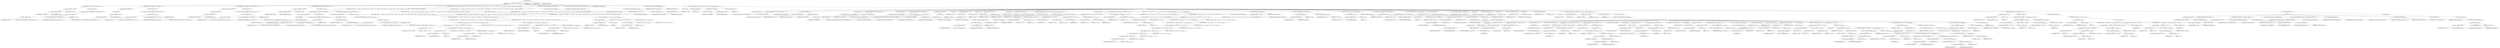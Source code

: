 digraph "execute" {  
"271" [label = <(METHOD,execute)<SUB>218</SUB>> ]
"8" [label = <(PARAM,this)<SUB>218</SUB>> ]
"272" [label = <(BLOCK,&lt;empty&gt;,&lt;empty&gt;)<SUB>218</SUB>> ]
"273" [label = <(CONTROL_STRUCTURE,if (srcDir == null),if (srcDir == null))<SUB>221</SUB>> ]
"274" [label = <(&lt;operator&gt;.equals,srcDir == null)<SUB>221</SUB>> ]
"275" [label = <(&lt;operator&gt;.fieldAccess,this.srcDir)<SUB>221</SUB>> ]
"276" [label = <(IDENTIFIER,this,srcDir == null)<SUB>221</SUB>> ]
"277" [label = <(FIELD_IDENTIFIER,srcDir,srcDir)<SUB>221</SUB>> ]
"278" [label = <(LITERAL,null,srcDir == null)<SUB>221</SUB>> ]
"279" [label = <(BLOCK,&lt;empty&gt;,&lt;empty&gt;)<SUB>221</SUB>> ]
"280" [label = <(&lt;operator&gt;.throw,throw new BuildException(&quot;srcdir attribute must be set!&quot;);)<SUB>222</SUB>> ]
"281" [label = <(BLOCK,&lt;empty&gt;,&lt;empty&gt;)<SUB>222</SUB>> ]
"282" [label = <(&lt;operator&gt;.assignment,&lt;empty&gt;)> ]
"283" [label = <(IDENTIFIER,$obj1,&lt;empty&gt;)> ]
"284" [label = <(&lt;operator&gt;.alloc,new BuildException(&quot;srcdir attribute must be set!&quot;))<SUB>222</SUB>> ]
"285" [label = <(&lt;init&gt;,new BuildException(&quot;srcdir attribute must be set!&quot;))<SUB>222</SUB>> ]
"286" [label = <(IDENTIFIER,$obj1,new BuildException(&quot;srcdir attribute must be set!&quot;))> ]
"287" [label = <(LITERAL,&quot;srcdir attribute must be set!&quot;,new BuildException(&quot;srcdir attribute must be set!&quot;))<SUB>222</SUB>> ]
"288" [label = <(IDENTIFIER,$obj1,&lt;empty&gt;)> ]
"289" [label = <(CONTROL_STRUCTURE,if (!srcDir.exists()),if (!srcDir.exists()))<SUB>224</SUB>> ]
"290" [label = <(&lt;operator&gt;.logicalNot,!srcDir.exists())<SUB>224</SUB>> ]
"291" [label = <(exists,srcDir.exists())<SUB>224</SUB>> ]
"292" [label = <(&lt;operator&gt;.fieldAccess,this.srcDir)<SUB>224</SUB>> ]
"293" [label = <(IDENTIFIER,this,srcDir.exists())<SUB>224</SUB>> ]
"294" [label = <(FIELD_IDENTIFIER,srcDir,srcDir)<SUB>224</SUB>> ]
"295" [label = <(BLOCK,&lt;empty&gt;,&lt;empty&gt;)<SUB>224</SUB>> ]
"296" [label = <(&lt;operator&gt;.throw,throw new BuildException(&quot;srcdir does not exist!&quot;);)<SUB>225</SUB>> ]
"297" [label = <(BLOCK,&lt;empty&gt;,&lt;empty&gt;)<SUB>225</SUB>> ]
"298" [label = <(&lt;operator&gt;.assignment,&lt;empty&gt;)> ]
"299" [label = <(IDENTIFIER,$obj2,&lt;empty&gt;)> ]
"300" [label = <(&lt;operator&gt;.alloc,new BuildException(&quot;srcdir does not exist!&quot;))<SUB>225</SUB>> ]
"301" [label = <(&lt;init&gt;,new BuildException(&quot;srcdir does not exist!&quot;))<SUB>225</SUB>> ]
"302" [label = <(IDENTIFIER,$obj2,new BuildException(&quot;srcdir does not exist!&quot;))> ]
"303" [label = <(LITERAL,&quot;srcdir does not exist!&quot;,new BuildException(&quot;srcdir does not exist!&quot;))<SUB>225</SUB>> ]
"304" [label = <(IDENTIFIER,$obj2,&lt;empty&gt;)> ]
"305" [label = <(CONTROL_STRUCTURE,if (!srcDir.isDirectory()),if (!srcDir.isDirectory()))<SUB>227</SUB>> ]
"306" [label = <(&lt;operator&gt;.logicalNot,!srcDir.isDirectory())<SUB>227</SUB>> ]
"307" [label = <(isDirectory,srcDir.isDirectory())<SUB>227</SUB>> ]
"308" [label = <(&lt;operator&gt;.fieldAccess,this.srcDir)<SUB>227</SUB>> ]
"309" [label = <(IDENTIFIER,this,srcDir.isDirectory())<SUB>227</SUB>> ]
"310" [label = <(FIELD_IDENTIFIER,srcDir,srcDir)<SUB>227</SUB>> ]
"311" [label = <(BLOCK,&lt;empty&gt;,&lt;empty&gt;)<SUB>227</SUB>> ]
"312" [label = <(&lt;operator&gt;.throw,throw new BuildException(&quot;srcdir is not a directory!&quot;);)<SUB>228</SUB>> ]
"313" [label = <(BLOCK,&lt;empty&gt;,&lt;empty&gt;)<SUB>228</SUB>> ]
"314" [label = <(&lt;operator&gt;.assignment,&lt;empty&gt;)> ]
"315" [label = <(IDENTIFIER,$obj3,&lt;empty&gt;)> ]
"316" [label = <(&lt;operator&gt;.alloc,new BuildException(&quot;srcdir is not a directory!&quot;))<SUB>228</SUB>> ]
"317" [label = <(&lt;init&gt;,new BuildException(&quot;srcdir is not a directory!&quot;))<SUB>228</SUB>> ]
"318" [label = <(IDENTIFIER,$obj3,new BuildException(&quot;srcdir is not a directory!&quot;))> ]
"319" [label = <(LITERAL,&quot;srcdir is not a directory!&quot;,new BuildException(&quot;srcdir is not a directory!&quot;))<SUB>228</SUB>> ]
"320" [label = <(IDENTIFIER,$obj3,&lt;empty&gt;)> ]
"321" [label = <(CONTROL_STRUCTURE,if (destDir != null),if (destDir != null))<SUB>230</SUB>> ]
"322" [label = <(&lt;operator&gt;.notEquals,destDir != null)<SUB>230</SUB>> ]
"323" [label = <(&lt;operator&gt;.fieldAccess,this.destDir)<SUB>230</SUB>> ]
"324" [label = <(IDENTIFIER,this,destDir != null)<SUB>230</SUB>> ]
"325" [label = <(FIELD_IDENTIFIER,destDir,destDir)<SUB>230</SUB>> ]
"326" [label = <(LITERAL,null,destDir != null)<SUB>230</SUB>> ]
"327" [label = <(BLOCK,&lt;empty&gt;,&lt;empty&gt;)<SUB>230</SUB>> ]
"328" [label = <(CONTROL_STRUCTURE,if (!destDir.exists()),if (!destDir.exists()))<SUB>231</SUB>> ]
"329" [label = <(&lt;operator&gt;.logicalNot,!destDir.exists())<SUB>231</SUB>> ]
"330" [label = <(exists,destDir.exists())<SUB>231</SUB>> ]
"331" [label = <(&lt;operator&gt;.fieldAccess,this.destDir)<SUB>231</SUB>> ]
"332" [label = <(IDENTIFIER,this,destDir.exists())<SUB>231</SUB>> ]
"333" [label = <(FIELD_IDENTIFIER,destDir,destDir)<SUB>231</SUB>> ]
"334" [label = <(BLOCK,&lt;empty&gt;,&lt;empty&gt;)<SUB>231</SUB>> ]
"335" [label = <(&lt;operator&gt;.throw,throw new BuildException(&quot;destdir does not exist!&quot;);)<SUB>232</SUB>> ]
"336" [label = <(BLOCK,&lt;empty&gt;,&lt;empty&gt;)<SUB>232</SUB>> ]
"337" [label = <(&lt;operator&gt;.assignment,&lt;empty&gt;)> ]
"338" [label = <(IDENTIFIER,$obj4,&lt;empty&gt;)> ]
"339" [label = <(&lt;operator&gt;.alloc,new BuildException(&quot;destdir does not exist!&quot;))<SUB>232</SUB>> ]
"340" [label = <(&lt;init&gt;,new BuildException(&quot;destdir does not exist!&quot;))<SUB>232</SUB>> ]
"341" [label = <(IDENTIFIER,$obj4,new BuildException(&quot;destdir does not exist!&quot;))> ]
"342" [label = <(LITERAL,&quot;destdir does not exist!&quot;,new BuildException(&quot;destdir does not exist!&quot;))<SUB>232</SUB>> ]
"343" [label = <(IDENTIFIER,$obj4,&lt;empty&gt;)> ]
"344" [label = <(CONTROL_STRUCTURE,if (!destDir.isDirectory()),if (!destDir.isDirectory()))<SUB>234</SUB>> ]
"345" [label = <(&lt;operator&gt;.logicalNot,!destDir.isDirectory())<SUB>234</SUB>> ]
"346" [label = <(isDirectory,destDir.isDirectory())<SUB>234</SUB>> ]
"347" [label = <(&lt;operator&gt;.fieldAccess,this.destDir)<SUB>234</SUB>> ]
"348" [label = <(IDENTIFIER,this,destDir.isDirectory())<SUB>234</SUB>> ]
"349" [label = <(FIELD_IDENTIFIER,destDir,destDir)<SUB>234</SUB>> ]
"350" [label = <(BLOCK,&lt;empty&gt;,&lt;empty&gt;)<SUB>234</SUB>> ]
"351" [label = <(&lt;operator&gt;.throw,throw new BuildException(&quot;destdir is not a directory!&quot;);)<SUB>235</SUB>> ]
"352" [label = <(BLOCK,&lt;empty&gt;,&lt;empty&gt;)<SUB>235</SUB>> ]
"353" [label = <(&lt;operator&gt;.assignment,&lt;empty&gt;)> ]
"354" [label = <(IDENTIFIER,$obj5,&lt;empty&gt;)> ]
"355" [label = <(&lt;operator&gt;.alloc,new BuildException(&quot;destdir is not a directory!&quot;))<SUB>235</SUB>> ]
"356" [label = <(&lt;init&gt;,new BuildException(&quot;destdir is not a directory!&quot;))<SUB>235</SUB>> ]
"357" [label = <(IDENTIFIER,$obj5,new BuildException(&quot;destdir is not a directory!&quot;))> ]
"358" [label = <(LITERAL,&quot;destdir is not a directory!&quot;,new BuildException(&quot;destdir is not a directory!&quot;))<SUB>235</SUB>> ]
"359" [label = <(IDENTIFIER,$obj5,&lt;empty&gt;)> ]
"360" [label = <(log,log(&quot;options:&quot; + &quot; cr=&quot; + (addcr == -1 ? &quot;add&quot; : addcr == 0 ? &quot;asis&quot; : &quot;remove&quot;) + &quot; tab=&quot; + (addtab == -1 ? &quot;add&quot; : addtab == 0 ? &quot;asis&quot; : &quot;remove&quot;) + &quot; eof=&quot; + (ctrlz == -1 ? &quot;add&quot; : ctrlz == 0 ? &quot;asis&quot; : &quot;remove&quot;) + &quot; tablength=&quot; + tablength, Project.MSG_VERBOSE))<SUB>240</SUB>> ]
"7" [label = <(IDENTIFIER,this,log(&quot;options:&quot; + &quot; cr=&quot; + (addcr == -1 ? &quot;add&quot; : addcr == 0 ? &quot;asis&quot; : &quot;remove&quot;) + &quot; tab=&quot; + (addtab == -1 ? &quot;add&quot; : addtab == 0 ? &quot;asis&quot; : &quot;remove&quot;) + &quot; eof=&quot; + (ctrlz == -1 ? &quot;add&quot; : ctrlz == 0 ? &quot;asis&quot; : &quot;remove&quot;) + &quot; tablength=&quot; + tablength, Project.MSG_VERBOSE))<SUB>240</SUB>> ]
"361" [label = <(&lt;operator&gt;.addition,&quot;options:&quot; + &quot; cr=&quot; + (addcr == -1 ? &quot;add&quot; : addcr == 0 ? &quot;asis&quot; : &quot;remove&quot;) + &quot; tab=&quot; + (addtab == -1 ? &quot;add&quot; : addtab == 0 ? &quot;asis&quot; : &quot;remove&quot;) + &quot; eof=&quot; + (ctrlz == -1 ? &quot;add&quot; : ctrlz == 0 ? &quot;asis&quot; : &quot;remove&quot;) + &quot; tablength=&quot; + tablength)<SUB>240</SUB>> ]
"362" [label = <(&lt;operator&gt;.addition,&quot;options:&quot; + &quot; cr=&quot; + (addcr == -1 ? &quot;add&quot; : addcr == 0 ? &quot;asis&quot; : &quot;remove&quot;) + &quot; tab=&quot; + (addtab == -1 ? &quot;add&quot; : addtab == 0 ? &quot;asis&quot; : &quot;remove&quot;) + &quot; eof=&quot; + (ctrlz == -1 ? &quot;add&quot; : ctrlz == 0 ? &quot;asis&quot; : &quot;remove&quot;) + &quot; tablength=&quot;)<SUB>240</SUB>> ]
"363" [label = <(&lt;operator&gt;.addition,&quot;options:&quot; + &quot; cr=&quot; + (addcr == -1 ? &quot;add&quot; : addcr == 0 ? &quot;asis&quot; : &quot;remove&quot;) + &quot; tab=&quot; + (addtab == -1 ? &quot;add&quot; : addtab == 0 ? &quot;asis&quot; : &quot;remove&quot;) + &quot; eof=&quot; + (ctrlz == -1 ? &quot;add&quot; : ctrlz == 0 ? &quot;asis&quot; : &quot;remove&quot;))<SUB>240</SUB>> ]
"364" [label = <(&lt;operator&gt;.addition,&quot;options:&quot; + &quot; cr=&quot; + (addcr == -1 ? &quot;add&quot; : addcr == 0 ? &quot;asis&quot; : &quot;remove&quot;) + &quot; tab=&quot; + (addtab == -1 ? &quot;add&quot; : addtab == 0 ? &quot;asis&quot; : &quot;remove&quot;) + &quot; eof=&quot;)<SUB>240</SUB>> ]
"365" [label = <(&lt;operator&gt;.addition,&quot;options:&quot; + &quot; cr=&quot; + (addcr == -1 ? &quot;add&quot; : addcr == 0 ? &quot;asis&quot; : &quot;remove&quot;) + &quot; tab=&quot; + (addtab == -1 ? &quot;add&quot; : addtab == 0 ? &quot;asis&quot; : &quot;remove&quot;))<SUB>240</SUB>> ]
"366" [label = <(&lt;operator&gt;.addition,&quot;options:&quot; + &quot; cr=&quot; + (addcr == -1 ? &quot;add&quot; : addcr == 0 ? &quot;asis&quot; : &quot;remove&quot;) + &quot; tab=&quot;)<SUB>240</SUB>> ]
"367" [label = <(&lt;operator&gt;.addition,&quot;options:&quot; + &quot; cr=&quot; + (addcr == -1 ? &quot;add&quot; : addcr == 0 ? &quot;asis&quot; : &quot;remove&quot;))<SUB>240</SUB>> ]
"368" [label = <(&lt;operator&gt;.addition,&quot;options:&quot; + &quot; cr=&quot;)<SUB>240</SUB>> ]
"369" [label = <(LITERAL,&quot;options:&quot;,&quot;options:&quot; + &quot; cr=&quot;)<SUB>240</SUB>> ]
"370" [label = <(LITERAL,&quot; cr=&quot;,&quot;options:&quot; + &quot; cr=&quot;)<SUB>241</SUB>> ]
"371" [label = <(&lt;operator&gt;.conditional,addcr == -1 ? &quot;add&quot; : addcr == 0 ? &quot;asis&quot; : &quot;remove&quot;)<SUB>241</SUB>> ]
"372" [label = <(&lt;operator&gt;.equals,addcr == -1)<SUB>241</SUB>> ]
"373" [label = <(&lt;operator&gt;.fieldAccess,this.addcr)<SUB>241</SUB>> ]
"374" [label = <(IDENTIFIER,this,addcr == -1)<SUB>241</SUB>> ]
"375" [label = <(FIELD_IDENTIFIER,addcr,addcr)<SUB>241</SUB>> ]
"376" [label = <(&lt;operator&gt;.minus,-1)<SUB>241</SUB>> ]
"377" [label = <(LITERAL,1,-1)<SUB>241</SUB>> ]
"378" [label = <(LITERAL,&quot;add&quot;,addcr == -1 ? &quot;add&quot; : addcr == 0 ? &quot;asis&quot; : &quot;remove&quot;)<SUB>241</SUB>> ]
"379" [label = <(&lt;operator&gt;.conditional,addcr == 0 ? &quot;asis&quot; : &quot;remove&quot;)<SUB>241</SUB>> ]
"380" [label = <(&lt;operator&gt;.equals,addcr == 0)<SUB>241</SUB>> ]
"381" [label = <(&lt;operator&gt;.fieldAccess,this.addcr)<SUB>241</SUB>> ]
"382" [label = <(IDENTIFIER,this,addcr == 0)<SUB>241</SUB>> ]
"383" [label = <(FIELD_IDENTIFIER,addcr,addcr)<SUB>241</SUB>> ]
"384" [label = <(LITERAL,0,addcr == 0)<SUB>241</SUB>> ]
"385" [label = <(LITERAL,&quot;asis&quot;,addcr == 0 ? &quot;asis&quot; : &quot;remove&quot;)<SUB>241</SUB>> ]
"386" [label = <(LITERAL,&quot;remove&quot;,addcr == 0 ? &quot;asis&quot; : &quot;remove&quot;)<SUB>241</SUB>> ]
"387" [label = <(LITERAL,&quot; tab=&quot;,&quot;options:&quot; + &quot; cr=&quot; + (addcr == -1 ? &quot;add&quot; : addcr == 0 ? &quot;asis&quot; : &quot;remove&quot;) + &quot; tab=&quot;)<SUB>242</SUB>> ]
"388" [label = <(&lt;operator&gt;.conditional,addtab == -1 ? &quot;add&quot; : addtab == 0 ? &quot;asis&quot; : &quot;remove&quot;)<SUB>242</SUB>> ]
"389" [label = <(&lt;operator&gt;.equals,addtab == -1)<SUB>242</SUB>> ]
"390" [label = <(&lt;operator&gt;.fieldAccess,this.addtab)<SUB>242</SUB>> ]
"391" [label = <(IDENTIFIER,this,addtab == -1)<SUB>242</SUB>> ]
"392" [label = <(FIELD_IDENTIFIER,addtab,addtab)<SUB>242</SUB>> ]
"393" [label = <(&lt;operator&gt;.minus,-1)<SUB>242</SUB>> ]
"394" [label = <(LITERAL,1,-1)<SUB>242</SUB>> ]
"395" [label = <(LITERAL,&quot;add&quot;,addtab == -1 ? &quot;add&quot; : addtab == 0 ? &quot;asis&quot; : &quot;remove&quot;)<SUB>242</SUB>> ]
"396" [label = <(&lt;operator&gt;.conditional,addtab == 0 ? &quot;asis&quot; : &quot;remove&quot;)<SUB>242</SUB>> ]
"397" [label = <(&lt;operator&gt;.equals,addtab == 0)<SUB>242</SUB>> ]
"398" [label = <(&lt;operator&gt;.fieldAccess,this.addtab)<SUB>242</SUB>> ]
"399" [label = <(IDENTIFIER,this,addtab == 0)<SUB>242</SUB>> ]
"400" [label = <(FIELD_IDENTIFIER,addtab,addtab)<SUB>242</SUB>> ]
"401" [label = <(LITERAL,0,addtab == 0)<SUB>242</SUB>> ]
"402" [label = <(LITERAL,&quot;asis&quot;,addtab == 0 ? &quot;asis&quot; : &quot;remove&quot;)<SUB>242</SUB>> ]
"403" [label = <(LITERAL,&quot;remove&quot;,addtab == 0 ? &quot;asis&quot; : &quot;remove&quot;)<SUB>242</SUB>> ]
"404" [label = <(LITERAL,&quot; eof=&quot;,&quot;options:&quot; + &quot; cr=&quot; + (addcr == -1 ? &quot;add&quot; : addcr == 0 ? &quot;asis&quot; : &quot;remove&quot;) + &quot; tab=&quot; + (addtab == -1 ? &quot;add&quot; : addtab == 0 ? &quot;asis&quot; : &quot;remove&quot;) + &quot; eof=&quot;)<SUB>243</SUB>> ]
"405" [label = <(&lt;operator&gt;.conditional,ctrlz == -1 ? &quot;add&quot; : ctrlz == 0 ? &quot;asis&quot; : &quot;remove&quot;)<SUB>243</SUB>> ]
"406" [label = <(&lt;operator&gt;.equals,ctrlz == -1)<SUB>243</SUB>> ]
"407" [label = <(&lt;operator&gt;.fieldAccess,this.ctrlz)<SUB>243</SUB>> ]
"408" [label = <(IDENTIFIER,this,ctrlz == -1)<SUB>243</SUB>> ]
"409" [label = <(FIELD_IDENTIFIER,ctrlz,ctrlz)<SUB>243</SUB>> ]
"410" [label = <(&lt;operator&gt;.minus,-1)<SUB>243</SUB>> ]
"411" [label = <(LITERAL,1,-1)<SUB>243</SUB>> ]
"412" [label = <(LITERAL,&quot;add&quot;,ctrlz == -1 ? &quot;add&quot; : ctrlz == 0 ? &quot;asis&quot; : &quot;remove&quot;)<SUB>243</SUB>> ]
"413" [label = <(&lt;operator&gt;.conditional,ctrlz == 0 ? &quot;asis&quot; : &quot;remove&quot;)<SUB>243</SUB>> ]
"414" [label = <(&lt;operator&gt;.equals,ctrlz == 0)<SUB>243</SUB>> ]
"415" [label = <(&lt;operator&gt;.fieldAccess,this.ctrlz)<SUB>243</SUB>> ]
"416" [label = <(IDENTIFIER,this,ctrlz == 0)<SUB>243</SUB>> ]
"417" [label = <(FIELD_IDENTIFIER,ctrlz,ctrlz)<SUB>243</SUB>> ]
"418" [label = <(LITERAL,0,ctrlz == 0)<SUB>243</SUB>> ]
"419" [label = <(LITERAL,&quot;asis&quot;,ctrlz == 0 ? &quot;asis&quot; : &quot;remove&quot;)<SUB>243</SUB>> ]
"420" [label = <(LITERAL,&quot;remove&quot;,ctrlz == 0 ? &quot;asis&quot; : &quot;remove&quot;)<SUB>243</SUB>> ]
"421" [label = <(LITERAL,&quot; tablength=&quot;,&quot;options:&quot; + &quot; cr=&quot; + (addcr == -1 ? &quot;add&quot; : addcr == 0 ? &quot;asis&quot; : &quot;remove&quot;) + &quot; tab=&quot; + (addtab == -1 ? &quot;add&quot; : addtab == 0 ? &quot;asis&quot; : &quot;remove&quot;) + &quot; eof=&quot; + (ctrlz == -1 ? &quot;add&quot; : ctrlz == 0 ? &quot;asis&quot; : &quot;remove&quot;) + &quot; tablength=&quot;)<SUB>244</SUB>> ]
"422" [label = <(&lt;operator&gt;.fieldAccess,this.tablength)<SUB>244</SUB>> ]
"423" [label = <(IDENTIFIER,this,&quot;options:&quot; + &quot; cr=&quot; + (addcr == -1 ? &quot;add&quot; : addcr == 0 ? &quot;asis&quot; : &quot;remove&quot;) + &quot; tab=&quot; + (addtab == -1 ? &quot;add&quot; : addtab == 0 ? &quot;asis&quot; : &quot;remove&quot;) + &quot; eof=&quot; + (ctrlz == -1 ? &quot;add&quot; : ctrlz == 0 ? &quot;asis&quot; : &quot;remove&quot;) + &quot; tablength=&quot; + tablength)<SUB>244</SUB>> ]
"424" [label = <(FIELD_IDENTIFIER,tablength,tablength)<SUB>244</SUB>> ]
"425" [label = <(&lt;operator&gt;.fieldAccess,Project.MSG_VERBOSE)<SUB>245</SUB>> ]
"426" [label = <(IDENTIFIER,Project,log(&quot;options:&quot; + &quot; cr=&quot; + (addcr == -1 ? &quot;add&quot; : addcr == 0 ? &quot;asis&quot; : &quot;remove&quot;) + &quot; tab=&quot; + (addtab == -1 ? &quot;add&quot; : addtab == 0 ? &quot;asis&quot; : &quot;remove&quot;) + &quot; eof=&quot; + (ctrlz == -1 ? &quot;add&quot; : ctrlz == 0 ? &quot;asis&quot; : &quot;remove&quot;) + &quot; tablength=&quot; + tablength, Project.MSG_VERBOSE))<SUB>245</SUB>> ]
"427" [label = <(FIELD_IDENTIFIER,MSG_VERBOSE,MSG_VERBOSE)<SUB>245</SUB>> ]
"428" [label = <(LOCAL,DirectoryScanner ds: org.apache.tools.ant.DirectoryScanner)> ]
"429" [label = <(&lt;operator&gt;.assignment,DirectoryScanner ds = getDirectoryScanner(srcDir))<SUB>247</SUB>> ]
"430" [label = <(IDENTIFIER,ds,DirectoryScanner ds = getDirectoryScanner(srcDir))<SUB>247</SUB>> ]
"431" [label = <(getDirectoryScanner,getDirectoryScanner(srcDir))<SUB>247</SUB>> ]
"432" [label = <(IDENTIFIER,super,getDirectoryScanner(srcDir))<SUB>247</SUB>> ]
"433" [label = <(&lt;operator&gt;.fieldAccess,this.srcDir)<SUB>247</SUB>> ]
"434" [label = <(IDENTIFIER,this,getDirectoryScanner(srcDir))<SUB>247</SUB>> ]
"435" [label = <(FIELD_IDENTIFIER,srcDir,srcDir)<SUB>247</SUB>> ]
"436" [label = <(LOCAL,String[] files: java.lang.String[])> ]
"437" [label = <(&lt;operator&gt;.assignment,String[] files = getIncludedFiles())<SUB>248</SUB>> ]
"438" [label = <(IDENTIFIER,files,String[] files = getIncludedFiles())<SUB>248</SUB>> ]
"439" [label = <(getIncludedFiles,getIncludedFiles())<SUB>248</SUB>> ]
"440" [label = <(IDENTIFIER,ds,getIncludedFiles())<SUB>248</SUB>> ]
"441" [label = <(CONTROL_STRUCTURE,for (int i = 0; Some(i &lt; files.length); i++),for (int i = 0; Some(i &lt; files.length); i++))<SUB>250</SUB>> ]
"442" [label = <(LOCAL,int i: int)> ]
"443" [label = <(&lt;operator&gt;.assignment,int i = 0)<SUB>250</SUB>> ]
"444" [label = <(IDENTIFIER,i,int i = 0)<SUB>250</SUB>> ]
"445" [label = <(LITERAL,0,int i = 0)<SUB>250</SUB>> ]
"446" [label = <(&lt;operator&gt;.lessThan,i &lt; files.length)<SUB>250</SUB>> ]
"447" [label = <(IDENTIFIER,i,i &lt; files.length)<SUB>250</SUB>> ]
"448" [label = <(&lt;operator&gt;.fieldAccess,files.length)<SUB>250</SUB>> ]
"449" [label = <(IDENTIFIER,files,i &lt; files.length)<SUB>250</SUB>> ]
"450" [label = <(FIELD_IDENTIFIER,length,length)<SUB>250</SUB>> ]
"451" [label = <(&lt;operator&gt;.postIncrement,i++)<SUB>250</SUB>> ]
"452" [label = <(IDENTIFIER,i,i++)<SUB>250</SUB>> ]
"453" [label = <(BLOCK,&lt;empty&gt;,&lt;empty&gt;)<SUB>250</SUB>> ]
"10" [label = <(LOCAL,File srcFile: java.io.File)> ]
"454" [label = <(&lt;operator&gt;.assignment,File srcFile = new File(srcDir, files[i]))<SUB>251</SUB>> ]
"455" [label = <(IDENTIFIER,srcFile,File srcFile = new File(srcDir, files[i]))<SUB>251</SUB>> ]
"456" [label = <(&lt;operator&gt;.alloc,new File(srcDir, files[i]))<SUB>251</SUB>> ]
"457" [label = <(&lt;init&gt;,new File(srcDir, files[i]))<SUB>251</SUB>> ]
"9" [label = <(IDENTIFIER,srcFile,new File(srcDir, files[i]))<SUB>251</SUB>> ]
"458" [label = <(&lt;operator&gt;.fieldAccess,this.srcDir)<SUB>251</SUB>> ]
"459" [label = <(IDENTIFIER,this,new File(srcDir, files[i]))<SUB>251</SUB>> ]
"460" [label = <(FIELD_IDENTIFIER,srcDir,srcDir)<SUB>251</SUB>> ]
"461" [label = <(&lt;operator&gt;.indexAccess,files[i])<SUB>251</SUB>> ]
"462" [label = <(IDENTIFIER,files,new File(srcDir, files[i]))<SUB>251</SUB>> ]
"463" [label = <(IDENTIFIER,i,new File(srcDir, files[i]))<SUB>251</SUB>> ]
"464" [label = <(LOCAL,int count: int)> ]
"465" [label = <(&lt;operator&gt;.assignment,int count = (int) srcFile.length())<SUB>254</SUB>> ]
"466" [label = <(IDENTIFIER,count,int count = (int) srcFile.length())<SUB>254</SUB>> ]
"467" [label = <(&lt;operator&gt;.cast,(int) srcFile.length())<SUB>254</SUB>> ]
"468" [label = <(TYPE_REF,int,int)<SUB>254</SUB>> ]
"469" [label = <(length,srcFile.length())<SUB>254</SUB>> ]
"470" [label = <(IDENTIFIER,srcFile,srcFile.length())<SUB>254</SUB>> ]
"471" [label = <(LOCAL,byte[] indata: byte[])> ]
"472" [label = <(&lt;operator&gt;.assignment,byte[] indata = new byte[count])<SUB>255</SUB>> ]
"473" [label = <(IDENTIFIER,indata,byte[] indata = new byte[count])<SUB>255</SUB>> ]
"474" [label = <(&lt;operator&gt;.alloc,new byte[count])> ]
"475" [label = <(IDENTIFIER,count,new byte[count])<SUB>255</SUB>> ]
"476" [label = <(CONTROL_STRUCTURE,try,try)<SUB>256</SUB>> ]
"477" [label = <(BLOCK,try,try)<SUB>256</SUB>> ]
"12" [label = <(LOCAL,FileInputStream inStream: java.io.FileInputStream)> ]
"478" [label = <(&lt;operator&gt;.assignment,FileInputStream inStream = new FileInputStream(srcFile))<SUB>257</SUB>> ]
"479" [label = <(IDENTIFIER,inStream,FileInputStream inStream = new FileInputStream(srcFile))<SUB>257</SUB>> ]
"480" [label = <(&lt;operator&gt;.alloc,new FileInputStream(srcFile))<SUB>257</SUB>> ]
"481" [label = <(&lt;init&gt;,new FileInputStream(srcFile))<SUB>257</SUB>> ]
"11" [label = <(IDENTIFIER,inStream,new FileInputStream(srcFile))<SUB>257</SUB>> ]
"482" [label = <(IDENTIFIER,srcFile,new FileInputStream(srcFile))<SUB>257</SUB>> ]
"483" [label = <(read,inStream.read(indata))<SUB>258</SUB>> ]
"484" [label = <(IDENTIFIER,inStream,inStream.read(indata))<SUB>258</SUB>> ]
"485" [label = <(IDENTIFIER,indata,inStream.read(indata))<SUB>258</SUB>> ]
"486" [label = <(close,inStream.close())<SUB>259</SUB>> ]
"487" [label = <(IDENTIFIER,inStream,inStream.close())<SUB>259</SUB>> ]
"488" [label = <(BLOCK,catch,catch)> ]
"489" [label = <(BLOCK,&lt;empty&gt;,&lt;empty&gt;)<SUB>260</SUB>> ]
"490" [label = <(&lt;operator&gt;.throw,throw new BuildException(e);)<SUB>261</SUB>> ]
"491" [label = <(BLOCK,&lt;empty&gt;,&lt;empty&gt;)<SUB>261</SUB>> ]
"492" [label = <(&lt;operator&gt;.assignment,&lt;empty&gt;)> ]
"493" [label = <(IDENTIFIER,$obj8,&lt;empty&gt;)> ]
"494" [label = <(&lt;operator&gt;.alloc,new BuildException(e))<SUB>261</SUB>> ]
"495" [label = <(&lt;init&gt;,new BuildException(e))<SUB>261</SUB>> ]
"496" [label = <(IDENTIFIER,$obj8,new BuildException(e))> ]
"497" [label = <(IDENTIFIER,e,new BuildException(e))<SUB>261</SUB>> ]
"498" [label = <(IDENTIFIER,$obj8,&lt;empty&gt;)> ]
"499" [label = <(LOCAL,int cr: int)> ]
"500" [label = <(&lt;operator&gt;.assignment,int cr = 0)<SUB>265</SUB>> ]
"501" [label = <(IDENTIFIER,cr,int cr = 0)<SUB>265</SUB>> ]
"502" [label = <(LITERAL,0,int cr = 0)<SUB>265</SUB>> ]
"503" [label = <(LOCAL,int lf: int)> ]
"504" [label = <(&lt;operator&gt;.assignment,int lf = 0)<SUB>266</SUB>> ]
"505" [label = <(IDENTIFIER,lf,int lf = 0)<SUB>266</SUB>> ]
"506" [label = <(LITERAL,0,int lf = 0)<SUB>266</SUB>> ]
"507" [label = <(LOCAL,int tab: int)> ]
"508" [label = <(&lt;operator&gt;.assignment,int tab = 0)<SUB>267</SUB>> ]
"509" [label = <(IDENTIFIER,tab,int tab = 0)<SUB>267</SUB>> ]
"510" [label = <(LITERAL,0,int tab = 0)<SUB>267</SUB>> ]
"511" [label = <(CONTROL_STRUCTURE,for (int k = 0; Some(k &lt; count); k++),for (int k = 0; Some(k &lt; count); k++))<SUB>269</SUB>> ]
"512" [label = <(LOCAL,int k: int)> ]
"513" [label = <(&lt;operator&gt;.assignment,int k = 0)<SUB>269</SUB>> ]
"514" [label = <(IDENTIFIER,k,int k = 0)<SUB>269</SUB>> ]
"515" [label = <(LITERAL,0,int k = 0)<SUB>269</SUB>> ]
"516" [label = <(&lt;operator&gt;.lessThan,k &lt; count)<SUB>269</SUB>> ]
"517" [label = <(IDENTIFIER,k,k &lt; count)<SUB>269</SUB>> ]
"518" [label = <(IDENTIFIER,count,k &lt; count)<SUB>269</SUB>> ]
"519" [label = <(&lt;operator&gt;.postIncrement,k++)<SUB>269</SUB>> ]
"520" [label = <(IDENTIFIER,k,k++)<SUB>269</SUB>> ]
"521" [label = <(BLOCK,&lt;empty&gt;,&lt;empty&gt;)<SUB>269</SUB>> ]
"522" [label = <(LOCAL,byte c: byte)> ]
"523" [label = <(&lt;operator&gt;.assignment,byte c = indata[k])<SUB>270</SUB>> ]
"524" [label = <(IDENTIFIER,c,byte c = indata[k])<SUB>270</SUB>> ]
"525" [label = <(&lt;operator&gt;.indexAccess,indata[k])<SUB>270</SUB>> ]
"526" [label = <(IDENTIFIER,indata,byte c = indata[k])<SUB>270</SUB>> ]
"527" [label = <(IDENTIFIER,k,byte c = indata[k])<SUB>270</SUB>> ]
"528" [label = <(CONTROL_STRUCTURE,if (c == '\r'),if (c == '\r'))<SUB>271</SUB>> ]
"529" [label = <(&lt;operator&gt;.equals,c == '\r')<SUB>271</SUB>> ]
"530" [label = <(IDENTIFIER,c,c == '\r')<SUB>271</SUB>> ]
"531" [label = <(LITERAL,'\r',c == '\r')<SUB>271</SUB>> ]
"532" [label = <(&lt;operator&gt;.postIncrement,cr++)<SUB>271</SUB>> ]
"533" [label = <(IDENTIFIER,cr,cr++)<SUB>271</SUB>> ]
"534" [label = <(CONTROL_STRUCTURE,if (c == '\n'),if (c == '\n'))<SUB>272</SUB>> ]
"535" [label = <(&lt;operator&gt;.equals,c == '\n')<SUB>272</SUB>> ]
"536" [label = <(IDENTIFIER,c,c == '\n')<SUB>272</SUB>> ]
"537" [label = <(LITERAL,'\n',c == '\n')<SUB>272</SUB>> ]
"538" [label = <(&lt;operator&gt;.postIncrement,lf++)<SUB>272</SUB>> ]
"539" [label = <(IDENTIFIER,lf,lf++)<SUB>272</SUB>> ]
"540" [label = <(CONTROL_STRUCTURE,if (c == '\t'),if (c == '\t'))<SUB>273</SUB>> ]
"541" [label = <(&lt;operator&gt;.equals,c == '\t')<SUB>273</SUB>> ]
"542" [label = <(IDENTIFIER,c,c == '\t')<SUB>273</SUB>> ]
"543" [label = <(LITERAL,'\t',c == '\t')<SUB>273</SUB>> ]
"544" [label = <(&lt;operator&gt;.postIncrement,tab++)<SUB>273</SUB>> ]
"545" [label = <(IDENTIFIER,tab,tab++)<SUB>273</SUB>> ]
"546" [label = <(LOCAL,boolean eof: boolean)> ]
"547" [label = <(&lt;operator&gt;.assignment,boolean eof = (count &gt; 0) &amp;&amp; (indata[count - 1] == 0x1A))<SUB>277</SUB>> ]
"548" [label = <(IDENTIFIER,eof,boolean eof = (count &gt; 0) &amp;&amp; (indata[count - 1] == 0x1A))<SUB>277</SUB>> ]
"549" [label = <(&lt;operator&gt;.logicalAnd,(count &gt; 0) &amp;&amp; (indata[count - 1] == 0x1A))<SUB>277</SUB>> ]
"550" [label = <(&lt;operator&gt;.greaterThan,count &gt; 0)<SUB>277</SUB>> ]
"551" [label = <(IDENTIFIER,count,count &gt; 0)<SUB>277</SUB>> ]
"552" [label = <(LITERAL,0,count &gt; 0)<SUB>277</SUB>> ]
"553" [label = <(&lt;operator&gt;.equals,indata[count - 1] == 0x1A)<SUB>277</SUB>> ]
"554" [label = <(&lt;operator&gt;.indexAccess,indata[count - 1])<SUB>277</SUB>> ]
"555" [label = <(IDENTIFIER,indata,indata[count - 1] == 0x1A)<SUB>277</SUB>> ]
"556" [label = <(&lt;operator&gt;.subtraction,count - 1)<SUB>277</SUB>> ]
"557" [label = <(IDENTIFIER,count,count - 1)<SUB>277</SUB>> ]
"558" [label = <(LITERAL,1,count - 1)<SUB>277</SUB>> ]
"559" [label = <(LITERAL,0x1A,indata[count - 1] == 0x1A)<SUB>277</SUB>> ]
"560" [label = <(log,log(srcFile + &quot;: size=&quot; + count + &quot; cr=&quot; + cr + &quot; lf=&quot; + lf + &quot; tab=&quot; + tab + &quot; eof=&quot; + eof, Project.MSG_VERBOSE))<SUB>280</SUB>> ]
"13" [label = <(IDENTIFIER,this,log(srcFile + &quot;: size=&quot; + count + &quot; cr=&quot; + cr + &quot; lf=&quot; + lf + &quot; tab=&quot; + tab + &quot; eof=&quot; + eof, Project.MSG_VERBOSE))<SUB>280</SUB>> ]
"561" [label = <(&lt;operator&gt;.addition,srcFile + &quot;: size=&quot; + count + &quot; cr=&quot; + cr + &quot; lf=&quot; + lf + &quot; tab=&quot; + tab + &quot; eof=&quot; + eof)<SUB>280</SUB>> ]
"562" [label = <(&lt;operator&gt;.addition,srcFile + &quot;: size=&quot; + count + &quot; cr=&quot; + cr + &quot; lf=&quot; + lf + &quot; tab=&quot; + tab + &quot; eof=&quot;)<SUB>280</SUB>> ]
"563" [label = <(&lt;operator&gt;.addition,srcFile + &quot;: size=&quot; + count + &quot; cr=&quot; + cr + &quot; lf=&quot; + lf + &quot; tab=&quot; + tab)<SUB>280</SUB>> ]
"564" [label = <(&lt;operator&gt;.addition,srcFile + &quot;: size=&quot; + count + &quot; cr=&quot; + cr + &quot; lf=&quot; + lf + &quot; tab=&quot;)<SUB>280</SUB>> ]
"565" [label = <(&lt;operator&gt;.addition,srcFile + &quot;: size=&quot; + count + &quot; cr=&quot; + cr + &quot; lf=&quot; + lf)<SUB>280</SUB>> ]
"566" [label = <(&lt;operator&gt;.addition,srcFile + &quot;: size=&quot; + count + &quot; cr=&quot; + cr + &quot; lf=&quot;)<SUB>280</SUB>> ]
"567" [label = <(&lt;operator&gt;.addition,srcFile + &quot;: size=&quot; + count + &quot; cr=&quot; + cr)<SUB>280</SUB>> ]
"568" [label = <(&lt;operator&gt;.addition,srcFile + &quot;: size=&quot; + count + &quot; cr=&quot;)<SUB>280</SUB>> ]
"569" [label = <(&lt;operator&gt;.addition,srcFile + &quot;: size=&quot; + count)<SUB>280</SUB>> ]
"570" [label = <(&lt;operator&gt;.addition,srcFile + &quot;: size=&quot;)<SUB>280</SUB>> ]
"571" [label = <(IDENTIFIER,srcFile,srcFile + &quot;: size=&quot;)<SUB>280</SUB>> ]
"572" [label = <(LITERAL,&quot;: size=&quot;,srcFile + &quot;: size=&quot;)<SUB>280</SUB>> ]
"573" [label = <(IDENTIFIER,count,srcFile + &quot;: size=&quot; + count)<SUB>280</SUB>> ]
"574" [label = <(LITERAL,&quot; cr=&quot;,srcFile + &quot;: size=&quot; + count + &quot; cr=&quot;)<SUB>280</SUB>> ]
"575" [label = <(IDENTIFIER,cr,srcFile + &quot;: size=&quot; + count + &quot; cr=&quot; + cr)<SUB>280</SUB>> ]
"576" [label = <(LITERAL,&quot; lf=&quot;,srcFile + &quot;: size=&quot; + count + &quot; cr=&quot; + cr + &quot; lf=&quot;)<SUB>281</SUB>> ]
"577" [label = <(IDENTIFIER,lf,srcFile + &quot;: size=&quot; + count + &quot; cr=&quot; + cr + &quot; lf=&quot; + lf)<SUB>281</SUB>> ]
"578" [label = <(LITERAL,&quot; tab=&quot;,srcFile + &quot;: size=&quot; + count + &quot; cr=&quot; + cr + &quot; lf=&quot; + lf + &quot; tab=&quot;)<SUB>281</SUB>> ]
"579" [label = <(IDENTIFIER,tab,srcFile + &quot;: size=&quot; + count + &quot; cr=&quot; + cr + &quot; lf=&quot; + lf + &quot; tab=&quot; + tab)<SUB>281</SUB>> ]
"580" [label = <(LITERAL,&quot; eof=&quot;,srcFile + &quot;: size=&quot; + count + &quot; cr=&quot; + cr + &quot; lf=&quot; + lf + &quot; tab=&quot; + tab + &quot; eof=&quot;)<SUB>281</SUB>> ]
"581" [label = <(IDENTIFIER,eof,srcFile + &quot;: size=&quot; + count + &quot; cr=&quot; + cr + &quot; lf=&quot; + lf + &quot; tab=&quot; + tab + &quot; eof=&quot; + eof)<SUB>281</SUB>> ]
"582" [label = <(&lt;operator&gt;.fieldAccess,Project.MSG_VERBOSE)<SUB>282</SUB>> ]
"583" [label = <(IDENTIFIER,Project,log(srcFile + &quot;: size=&quot; + count + &quot; cr=&quot; + cr + &quot; lf=&quot; + lf + &quot; tab=&quot; + tab + &quot; eof=&quot; + eof, Project.MSG_VERBOSE))<SUB>282</SUB>> ]
"584" [label = <(FIELD_IDENTIFIER,MSG_VERBOSE,MSG_VERBOSE)<SUB>282</SUB>> ]
"585" [label = <(LOCAL,int outsize: int)> ]
"586" [label = <(&lt;operator&gt;.assignment,int outsize = count)<SUB>285</SUB>> ]
"587" [label = <(IDENTIFIER,outsize,int outsize = count)<SUB>285</SUB>> ]
"588" [label = <(IDENTIFIER,count,int outsize = count)<SUB>285</SUB>> ]
"589" [label = <(CONTROL_STRUCTURE,if (addcr != 0),if (addcr != 0))<SUB>286</SUB>> ]
"590" [label = <(&lt;operator&gt;.notEquals,addcr != 0)<SUB>286</SUB>> ]
"591" [label = <(&lt;operator&gt;.fieldAccess,this.addcr)<SUB>286</SUB>> ]
"592" [label = <(IDENTIFIER,this,addcr != 0)<SUB>286</SUB>> ]
"593" [label = <(FIELD_IDENTIFIER,addcr,addcr)<SUB>286</SUB>> ]
"594" [label = <(LITERAL,0,addcr != 0)<SUB>286</SUB>> ]
"595" [label = <(&lt;operator&gt;.assignmentMinus,outsize -= cr)<SUB>286</SUB>> ]
"596" [label = <(IDENTIFIER,outsize,outsize -= cr)<SUB>286</SUB>> ]
"597" [label = <(IDENTIFIER,cr,outsize -= cr)<SUB>286</SUB>> ]
"598" [label = <(CONTROL_STRUCTURE,if (addcr == +1),if (addcr == +1))<SUB>287</SUB>> ]
"599" [label = <(&lt;operator&gt;.equals,addcr == +1)<SUB>287</SUB>> ]
"600" [label = <(&lt;operator&gt;.fieldAccess,this.addcr)<SUB>287</SUB>> ]
"601" [label = <(IDENTIFIER,this,addcr == +1)<SUB>287</SUB>> ]
"602" [label = <(FIELD_IDENTIFIER,addcr,addcr)<SUB>287</SUB>> ]
"603" [label = <(&lt;operator&gt;.plus,+1)<SUB>287</SUB>> ]
"604" [label = <(LITERAL,1,+1)<SUB>287</SUB>> ]
"605" [label = <(&lt;operator&gt;.assignmentPlus,outsize += lf)<SUB>287</SUB>> ]
"606" [label = <(IDENTIFIER,outsize,outsize += lf)<SUB>287</SUB>> ]
"607" [label = <(IDENTIFIER,lf,outsize += lf)<SUB>287</SUB>> ]
"608" [label = <(CONTROL_STRUCTURE,if (addtab == -1),if (addtab == -1))<SUB>288</SUB>> ]
"609" [label = <(&lt;operator&gt;.equals,addtab == -1)<SUB>288</SUB>> ]
"610" [label = <(&lt;operator&gt;.fieldAccess,this.addtab)<SUB>288</SUB>> ]
"611" [label = <(IDENTIFIER,this,addtab == -1)<SUB>288</SUB>> ]
"612" [label = <(FIELD_IDENTIFIER,addtab,addtab)<SUB>288</SUB>> ]
"613" [label = <(&lt;operator&gt;.minus,-1)<SUB>288</SUB>> ]
"614" [label = <(LITERAL,1,-1)<SUB>288</SUB>> ]
"615" [label = <(&lt;operator&gt;.assignmentPlus,outsize += tab * (tablength - 1))<SUB>288</SUB>> ]
"616" [label = <(IDENTIFIER,outsize,outsize += tab * (tablength - 1))<SUB>288</SUB>> ]
"617" [label = <(&lt;operator&gt;.multiplication,tab * (tablength - 1))<SUB>288</SUB>> ]
"618" [label = <(IDENTIFIER,tab,tab * (tablength - 1))<SUB>288</SUB>> ]
"619" [label = <(&lt;operator&gt;.subtraction,tablength - 1)<SUB>288</SUB>> ]
"620" [label = <(&lt;operator&gt;.fieldAccess,this.tablength)<SUB>288</SUB>> ]
"621" [label = <(IDENTIFIER,this,tablength - 1)<SUB>288</SUB>> ]
"622" [label = <(FIELD_IDENTIFIER,tablength,tablength)<SUB>288</SUB>> ]
"623" [label = <(LITERAL,1,tablength - 1)<SUB>288</SUB>> ]
"624" [label = <(CONTROL_STRUCTURE,if (ctrlz == +1),if (ctrlz == +1))<SUB>289</SUB>> ]
"625" [label = <(&lt;operator&gt;.equals,ctrlz == +1)<SUB>289</SUB>> ]
"626" [label = <(&lt;operator&gt;.fieldAccess,this.ctrlz)<SUB>289</SUB>> ]
"627" [label = <(IDENTIFIER,this,ctrlz == +1)<SUB>289</SUB>> ]
"628" [label = <(FIELD_IDENTIFIER,ctrlz,ctrlz)<SUB>289</SUB>> ]
"629" [label = <(&lt;operator&gt;.plus,+1)<SUB>289</SUB>> ]
"630" [label = <(LITERAL,1,+1)<SUB>289</SUB>> ]
"631" [label = <(&lt;operator&gt;.assignmentPlus,outsize += 1)<SUB>289</SUB>> ]
"632" [label = <(IDENTIFIER,outsize,outsize += 1)<SUB>289</SUB>> ]
"633" [label = <(LITERAL,1,outsize += 1)<SUB>289</SUB>> ]
"634" [label = <(LOCAL,byte[] outdata: byte[])> ]
"635" [label = <(&lt;operator&gt;.assignment,byte[] outdata = new byte[outsize])<SUB>292</SUB>> ]
"636" [label = <(IDENTIFIER,outdata,byte[] outdata = new byte[outsize])<SUB>292</SUB>> ]
"637" [label = <(&lt;operator&gt;.alloc,new byte[outsize])> ]
"638" [label = <(IDENTIFIER,outsize,new byte[outsize])<SUB>292</SUB>> ]
"639" [label = <(LOCAL,int o: int)> ]
"640" [label = <(&lt;operator&gt;.assignment,int o = 0)<SUB>293</SUB>> ]
"641" [label = <(IDENTIFIER,o,int o = 0)<SUB>293</SUB>> ]
"642" [label = <(LITERAL,0,int o = 0)<SUB>293</SUB>> ]
"643" [label = <(LOCAL,int line: int)> ]
"644" [label = <(&lt;operator&gt;.assignment,int line = o)<SUB>294</SUB>> ]
"645" [label = <(IDENTIFIER,line,int line = o)<SUB>294</SUB>> ]
"646" [label = <(IDENTIFIER,o,int line = o)<SUB>294</SUB>> ]
"647" [label = <(LOCAL,int col: int)> ]
"648" [label = <(&lt;operator&gt;.assignment,int col = 0)<SUB>295</SUB>> ]
"649" [label = <(IDENTIFIER,col,int col = 0)<SUB>295</SUB>> ]
"650" [label = <(LITERAL,0,int col = 0)<SUB>295</SUB>> ]
"651" [label = <(CONTROL_STRUCTURE,for (int k = 0; Some(k &lt; count); k++),for (int k = 0; Some(k &lt; count); k++))<SUB>297</SUB>> ]
"652" [label = <(LOCAL,int k: int)> ]
"653" [label = <(&lt;operator&gt;.assignment,int k = 0)<SUB>297</SUB>> ]
"654" [label = <(IDENTIFIER,k,int k = 0)<SUB>297</SUB>> ]
"655" [label = <(LITERAL,0,int k = 0)<SUB>297</SUB>> ]
"656" [label = <(&lt;operator&gt;.lessThan,k &lt; count)<SUB>297</SUB>> ]
"657" [label = <(IDENTIFIER,k,k &lt; count)<SUB>297</SUB>> ]
"658" [label = <(IDENTIFIER,count,k &lt; count)<SUB>297</SUB>> ]
"659" [label = <(&lt;operator&gt;.postIncrement,k++)<SUB>297</SUB>> ]
"660" [label = <(IDENTIFIER,k,k++)<SUB>297</SUB>> ]
"661" [label = <(BLOCK,&lt;empty&gt;,&lt;empty&gt;)<SUB>297</SUB>> ]
"662" [label = <(CONTROL_STRUCTURE,switch(indata[k]),switch(indata[k]))> ]
"663" [label = <(&lt;operator&gt;.indexAccess,indata[k])<SUB>298</SUB>> ]
"664" [label = <(IDENTIFIER,indata,switch(indata[k]))<SUB>298</SUB>> ]
"665" [label = <(IDENTIFIER,k,switch(indata[k]))<SUB>298</SUB>> ]
"666" [label = <(BLOCK,&lt;empty&gt;,&lt;empty&gt;)> ]
"667" [label = <(JUMP_TARGET,case)> ]
"668" [label = <(&lt;operator&gt;.cast,(byte) ' ')<SUB>299</SUB>> ]
"669" [label = <(TYPE_REF,byte,byte)<SUB>299</SUB>> ]
"670" [label = <(LITERAL,' ',(byte) ' ')<SUB>299</SUB>> ]
"671" [label = <(CONTROL_STRUCTURE,if (addtab == 0),if (addtab == 0))<SUB>301</SUB>> ]
"672" [label = <(&lt;operator&gt;.equals,addtab == 0)<SUB>301</SUB>> ]
"673" [label = <(&lt;operator&gt;.fieldAccess,this.addtab)<SUB>301</SUB>> ]
"674" [label = <(IDENTIFIER,this,addtab == 0)<SUB>301</SUB>> ]
"675" [label = <(FIELD_IDENTIFIER,addtab,addtab)<SUB>301</SUB>> ]
"676" [label = <(LITERAL,0,addtab == 0)<SUB>301</SUB>> ]
"677" [label = <(&lt;operator&gt;.assignment,outdata[o++] = (byte) ' ')<SUB>301</SUB>> ]
"678" [label = <(&lt;operator&gt;.indexAccess,outdata[o++])<SUB>301</SUB>> ]
"679" [label = <(IDENTIFIER,outdata,outdata[o++] = (byte) ' ')<SUB>301</SUB>> ]
"680" [label = <(&lt;operator&gt;.postIncrement,o++)<SUB>301</SUB>> ]
"681" [label = <(IDENTIFIER,o,o++)<SUB>301</SUB>> ]
"682" [label = <(&lt;operator&gt;.cast,(byte) ' ')<SUB>301</SUB>> ]
"683" [label = <(TYPE_REF,byte,byte)<SUB>301</SUB>> ]
"684" [label = <(LITERAL,' ',(byte) ' ')<SUB>301</SUB>> ]
"685" [label = <(&lt;operator&gt;.postIncrement,col++)<SUB>302</SUB>> ]
"686" [label = <(IDENTIFIER,col,col++)<SUB>302</SUB>> ]
"687" [label = <(CONTROL_STRUCTURE,break;,break;)<SUB>303</SUB>> ]
"688" [label = <(JUMP_TARGET,case)> ]
"689" [label = <(&lt;operator&gt;.cast,(byte) '\t')<SUB>305</SUB>> ]
"690" [label = <(TYPE_REF,byte,byte)<SUB>305</SUB>> ]
"691" [label = <(LITERAL,'\t',(byte) '\t')<SUB>305</SUB>> ]
"692" [label = <(CONTROL_STRUCTURE,if (addtab == 0),if (addtab == 0))<SUB>306</SUB>> ]
"693" [label = <(&lt;operator&gt;.equals,addtab == 0)<SUB>306</SUB>> ]
"694" [label = <(&lt;operator&gt;.fieldAccess,this.addtab)<SUB>306</SUB>> ]
"695" [label = <(IDENTIFIER,this,addtab == 0)<SUB>306</SUB>> ]
"696" [label = <(FIELD_IDENTIFIER,addtab,addtab)<SUB>306</SUB>> ]
"697" [label = <(LITERAL,0,addtab == 0)<SUB>306</SUB>> ]
"698" [label = <(BLOCK,&lt;empty&gt;,&lt;empty&gt;)<SUB>306</SUB>> ]
"699" [label = <(&lt;operator&gt;.assignment,outdata[o++] = (byte) '\t')<SUB>308</SUB>> ]
"700" [label = <(&lt;operator&gt;.indexAccess,outdata[o++])<SUB>308</SUB>> ]
"701" [label = <(IDENTIFIER,outdata,outdata[o++] = (byte) '\t')<SUB>308</SUB>> ]
"702" [label = <(&lt;operator&gt;.postIncrement,o++)<SUB>308</SUB>> ]
"703" [label = <(IDENTIFIER,o,o++)<SUB>308</SUB>> ]
"704" [label = <(&lt;operator&gt;.cast,(byte) '\t')<SUB>308</SUB>> ]
"705" [label = <(TYPE_REF,byte,byte)<SUB>308</SUB>> ]
"706" [label = <(LITERAL,'\t',(byte) '\t')<SUB>308</SUB>> ]
"707" [label = <(&lt;operator&gt;.postIncrement,col++)<SUB>309</SUB>> ]
"708" [label = <(IDENTIFIER,col,col++)<SUB>309</SUB>> ]
"709" [label = <(CONTROL_STRUCTURE,else,else)<SUB>310</SUB>> ]
"710" [label = <(BLOCK,&lt;empty&gt;,&lt;empty&gt;)<SUB>310</SUB>> ]
"711" [label = <(&lt;operator&gt;.assignment,col = (col | (tablength - 1)) + 1)<SUB>312</SUB>> ]
"712" [label = <(IDENTIFIER,col,col = (col | (tablength - 1)) + 1)<SUB>312</SUB>> ]
"713" [label = <(&lt;operator&gt;.addition,(col | (tablength - 1)) + 1)<SUB>312</SUB>> ]
"714" [label = <(&lt;operator&gt;.or,col | (tablength - 1))<SUB>312</SUB>> ]
"715" [label = <(IDENTIFIER,col,col | (tablength - 1))<SUB>312</SUB>> ]
"716" [label = <(&lt;operator&gt;.subtraction,tablength - 1)<SUB>312</SUB>> ]
"717" [label = <(&lt;operator&gt;.fieldAccess,this.tablength)<SUB>312</SUB>> ]
"718" [label = <(IDENTIFIER,this,tablength - 1)<SUB>312</SUB>> ]
"719" [label = <(FIELD_IDENTIFIER,tablength,tablength)<SUB>312</SUB>> ]
"720" [label = <(LITERAL,1,tablength - 1)<SUB>312</SUB>> ]
"721" [label = <(LITERAL,1,(col | (tablength - 1)) + 1)<SUB>312</SUB>> ]
"722" [label = <(CONTROL_STRUCTURE,break;,break;)<SUB>314</SUB>> ]
"723" [label = <(JUMP_TARGET,case)> ]
"724" [label = <(&lt;operator&gt;.cast,(byte) '\r')<SUB>316</SUB>> ]
"725" [label = <(TYPE_REF,byte,byte)<SUB>316</SUB>> ]
"726" [label = <(LITERAL,'\r',(byte) '\r')<SUB>316</SUB>> ]
"727" [label = <(CONTROL_STRUCTURE,if (addcr == 0),if (addcr == 0))<SUB>317</SUB>> ]
"728" [label = <(&lt;operator&gt;.equals,addcr == 0)<SUB>317</SUB>> ]
"729" [label = <(&lt;operator&gt;.fieldAccess,this.addcr)<SUB>317</SUB>> ]
"730" [label = <(IDENTIFIER,this,addcr == 0)<SUB>317</SUB>> ]
"731" [label = <(FIELD_IDENTIFIER,addcr,addcr)<SUB>317</SUB>> ]
"732" [label = <(LITERAL,0,addcr == 0)<SUB>317</SUB>> ]
"733" [label = <(BLOCK,&lt;empty&gt;,&lt;empty&gt;)<SUB>317</SUB>> ]
"734" [label = <(&lt;operator&gt;.assignment,outdata[o++] = (byte) '\r')<SUB>319</SUB>> ]
"735" [label = <(&lt;operator&gt;.indexAccess,outdata[o++])<SUB>319</SUB>> ]
"736" [label = <(IDENTIFIER,outdata,outdata[o++] = (byte) '\r')<SUB>319</SUB>> ]
"737" [label = <(&lt;operator&gt;.postIncrement,o++)<SUB>319</SUB>> ]
"738" [label = <(IDENTIFIER,o,o++)<SUB>319</SUB>> ]
"739" [label = <(&lt;operator&gt;.cast,(byte) '\r')<SUB>319</SUB>> ]
"740" [label = <(TYPE_REF,byte,byte)<SUB>319</SUB>> ]
"741" [label = <(LITERAL,'\r',(byte) '\r')<SUB>319</SUB>> ]
"742" [label = <(&lt;operator&gt;.postIncrement,col++)<SUB>320</SUB>> ]
"743" [label = <(IDENTIFIER,col,col++)<SUB>320</SUB>> ]
"744" [label = <(CONTROL_STRUCTURE,break;,break;)<SUB>322</SUB>> ]
"745" [label = <(JUMP_TARGET,case)> ]
"746" [label = <(&lt;operator&gt;.cast,(byte) '\n')<SUB>324</SUB>> ]
"747" [label = <(TYPE_REF,byte,byte)<SUB>324</SUB>> ]
"748" [label = <(LITERAL,'\n',(byte) '\n')<SUB>324</SUB>> ]
"749" [label = <(CONTROL_STRUCTURE,if (addcr == +1),if (addcr == +1))<SUB>326</SUB>> ]
"750" [label = <(&lt;operator&gt;.equals,addcr == +1)<SUB>326</SUB>> ]
"751" [label = <(&lt;operator&gt;.fieldAccess,this.addcr)<SUB>326</SUB>> ]
"752" [label = <(IDENTIFIER,this,addcr == +1)<SUB>326</SUB>> ]
"753" [label = <(FIELD_IDENTIFIER,addcr,addcr)<SUB>326</SUB>> ]
"754" [label = <(&lt;operator&gt;.plus,+1)<SUB>326</SUB>> ]
"755" [label = <(LITERAL,1,+1)<SUB>326</SUB>> ]
"756" [label = <(&lt;operator&gt;.assignment,outdata[o++] = (byte) '\r')<SUB>326</SUB>> ]
"757" [label = <(&lt;operator&gt;.indexAccess,outdata[o++])<SUB>326</SUB>> ]
"758" [label = <(IDENTIFIER,outdata,outdata[o++] = (byte) '\r')<SUB>326</SUB>> ]
"759" [label = <(&lt;operator&gt;.postIncrement,o++)<SUB>326</SUB>> ]
"760" [label = <(IDENTIFIER,o,o++)<SUB>326</SUB>> ]
"761" [label = <(&lt;operator&gt;.cast,(byte) '\r')<SUB>326</SUB>> ]
"762" [label = <(TYPE_REF,byte,byte)<SUB>326</SUB>> ]
"763" [label = <(LITERAL,'\r',(byte) '\r')<SUB>326</SUB>> ]
"764" [label = <(&lt;operator&gt;.assignment,outdata[o++] = (byte) '\n')<SUB>327</SUB>> ]
"765" [label = <(&lt;operator&gt;.indexAccess,outdata[o++])<SUB>327</SUB>> ]
"766" [label = <(IDENTIFIER,outdata,outdata[o++] = (byte) '\n')<SUB>327</SUB>> ]
"767" [label = <(&lt;operator&gt;.postIncrement,o++)<SUB>327</SUB>> ]
"768" [label = <(IDENTIFIER,o,o++)<SUB>327</SUB>> ]
"769" [label = <(&lt;operator&gt;.cast,(byte) '\n')<SUB>327</SUB>> ]
"770" [label = <(TYPE_REF,byte,byte)<SUB>327</SUB>> ]
"771" [label = <(LITERAL,'\n',(byte) '\n')<SUB>327</SUB>> ]
"772" [label = <(&lt;operator&gt;.assignment,line = o)<SUB>328</SUB>> ]
"773" [label = <(IDENTIFIER,line,line = o)<SUB>328</SUB>> ]
"774" [label = <(IDENTIFIER,o,line = o)<SUB>328</SUB>> ]
"775" [label = <(&lt;operator&gt;.assignment,col = 0)<SUB>329</SUB>> ]
"776" [label = <(IDENTIFIER,col,col = 0)<SUB>329</SUB>> ]
"777" [label = <(LITERAL,0,col = 0)<SUB>329</SUB>> ]
"778" [label = <(CONTROL_STRUCTURE,break;,break;)<SUB>330</SUB>> ]
"779" [label = <(JUMP_TARGET,default)> ]
"780" [label = <(CONTROL_STRUCTURE,if (addtab &gt; 0 &amp;&amp; o + 1 &lt; line + col),if (addtab &gt; 0 &amp;&amp; o + 1 &lt; line + col))<SUB>334</SUB>> ]
"781" [label = <(&lt;operator&gt;.logicalAnd,addtab &gt; 0 &amp;&amp; o + 1 &lt; line + col)<SUB>334</SUB>> ]
"782" [label = <(&lt;operator&gt;.greaterThan,addtab &gt; 0)<SUB>334</SUB>> ]
"783" [label = <(&lt;operator&gt;.fieldAccess,this.addtab)<SUB>334</SUB>> ]
"784" [label = <(IDENTIFIER,this,addtab &gt; 0)<SUB>334</SUB>> ]
"785" [label = <(FIELD_IDENTIFIER,addtab,addtab)<SUB>334</SUB>> ]
"786" [label = <(LITERAL,0,addtab &gt; 0)<SUB>334</SUB>> ]
"787" [label = <(&lt;operator&gt;.lessThan,o + 1 &lt; line + col)<SUB>334</SUB>> ]
"788" [label = <(&lt;operator&gt;.addition,o + 1)<SUB>334</SUB>> ]
"789" [label = <(IDENTIFIER,o,o + 1)<SUB>334</SUB>> ]
"790" [label = <(LITERAL,1,o + 1)<SUB>334</SUB>> ]
"791" [label = <(&lt;operator&gt;.addition,line + col)<SUB>334</SUB>> ]
"792" [label = <(IDENTIFIER,line,line + col)<SUB>334</SUB>> ]
"793" [label = <(IDENTIFIER,col,line + col)<SUB>334</SUB>> ]
"794" [label = <(BLOCK,&lt;empty&gt;,&lt;empty&gt;)<SUB>334</SUB>> ]
"795" [label = <(LOCAL,int diff: int)> ]
"796" [label = <(&lt;operator&gt;.assignment,int diff = o - line)<SUB>336</SUB>> ]
"797" [label = <(IDENTIFIER,diff,int diff = o - line)<SUB>336</SUB>> ]
"798" [label = <(&lt;operator&gt;.subtraction,o - line)<SUB>336</SUB>> ]
"799" [label = <(IDENTIFIER,o,o - line)<SUB>336</SUB>> ]
"800" [label = <(IDENTIFIER,line,o - line)<SUB>336</SUB>> ]
"801" [label = <(CONTROL_STRUCTURE,while ((diff | (tablength - 1)) &lt; col),while ((diff | (tablength - 1)) &lt; col))<SUB>340</SUB>> ]
"802" [label = <(&lt;operator&gt;.lessThan,(diff | (tablength - 1)) &lt; col)<SUB>340</SUB>> ]
"803" [label = <(&lt;operator&gt;.or,diff | (tablength - 1))<SUB>340</SUB>> ]
"804" [label = <(IDENTIFIER,diff,diff | (tablength - 1))<SUB>340</SUB>> ]
"805" [label = <(&lt;operator&gt;.subtraction,tablength - 1)<SUB>340</SUB>> ]
"806" [label = <(&lt;operator&gt;.fieldAccess,this.tablength)<SUB>340</SUB>> ]
"807" [label = <(IDENTIFIER,this,tablength - 1)<SUB>340</SUB>> ]
"808" [label = <(FIELD_IDENTIFIER,tablength,tablength)<SUB>340</SUB>> ]
"809" [label = <(LITERAL,1,tablength - 1)<SUB>340</SUB>> ]
"810" [label = <(IDENTIFIER,col,(diff | (tablength - 1)) &lt; col)<SUB>340</SUB>> ]
"811" [label = <(BLOCK,&lt;empty&gt;,&lt;empty&gt;)<SUB>340</SUB>> ]
"812" [label = <(&lt;operator&gt;.assignment,outdata[o++] = (byte) '\t')<SUB>341</SUB>> ]
"813" [label = <(&lt;operator&gt;.indexAccess,outdata[o++])<SUB>341</SUB>> ]
"814" [label = <(IDENTIFIER,outdata,outdata[o++] = (byte) '\t')<SUB>341</SUB>> ]
"815" [label = <(&lt;operator&gt;.postIncrement,o++)<SUB>341</SUB>> ]
"816" [label = <(IDENTIFIER,o,o++)<SUB>341</SUB>> ]
"817" [label = <(&lt;operator&gt;.cast,(byte) '\t')<SUB>341</SUB>> ]
"818" [label = <(TYPE_REF,byte,byte)<SUB>341</SUB>> ]
"819" [label = <(LITERAL,'\t',(byte) '\t')<SUB>341</SUB>> ]
"820" [label = <(&lt;operator&gt;.assignmentMinus,line -= (tablength - 1) - (diff &amp; (tablength - 1)))<SUB>342</SUB>> ]
"821" [label = <(IDENTIFIER,line,line -= (tablength - 1) - (diff &amp; (tablength - 1)))<SUB>342</SUB>> ]
"822" [label = <(&lt;operator&gt;.subtraction,(tablength - 1) - (diff &amp; (tablength - 1)))<SUB>342</SUB>> ]
"823" [label = <(&lt;operator&gt;.subtraction,tablength - 1)<SUB>342</SUB>> ]
"824" [label = <(&lt;operator&gt;.fieldAccess,this.tablength)<SUB>342</SUB>> ]
"825" [label = <(IDENTIFIER,this,tablength - 1)<SUB>342</SUB>> ]
"826" [label = <(FIELD_IDENTIFIER,tablength,tablength)<SUB>342</SUB>> ]
"827" [label = <(LITERAL,1,tablength - 1)<SUB>342</SUB>> ]
"828" [label = <(&lt;operator&gt;.and,diff &amp; (tablength - 1))<SUB>342</SUB>> ]
"829" [label = <(IDENTIFIER,diff,diff &amp; (tablength - 1))<SUB>342</SUB>> ]
"830" [label = <(&lt;operator&gt;.subtraction,tablength - 1)<SUB>342</SUB>> ]
"831" [label = <(&lt;operator&gt;.fieldAccess,this.tablength)<SUB>342</SUB>> ]
"832" [label = <(IDENTIFIER,this,tablength - 1)<SUB>342</SUB>> ]
"833" [label = <(FIELD_IDENTIFIER,tablength,tablength)<SUB>342</SUB>> ]
"834" [label = <(LITERAL,1,tablength - 1)<SUB>342</SUB>> ]
"835" [label = <(&lt;operator&gt;.assignment,diff = o - line)<SUB>343</SUB>> ]
"836" [label = <(IDENTIFIER,diff,diff = o - line)<SUB>343</SUB>> ]
"837" [label = <(&lt;operator&gt;.subtraction,o - line)<SUB>343</SUB>> ]
"838" [label = <(IDENTIFIER,o,o - line)<SUB>343</SUB>> ]
"839" [label = <(IDENTIFIER,line,o - line)<SUB>343</SUB>> ]
"840" [label = <(CONTROL_STRUCTURE,while (o &lt; line + col),while (o &lt; line + col))<SUB>348</SUB>> ]
"841" [label = <(&lt;operator&gt;.lessThan,o &lt; line + col)<SUB>348</SUB>> ]
"842" [label = <(IDENTIFIER,o,o &lt; line + col)<SUB>348</SUB>> ]
"843" [label = <(&lt;operator&gt;.addition,line + col)<SUB>348</SUB>> ]
"844" [label = <(IDENTIFIER,line,line + col)<SUB>348</SUB>> ]
"845" [label = <(IDENTIFIER,col,line + col)<SUB>348</SUB>> ]
"846" [label = <(&lt;operator&gt;.assignment,outdata[o++] = (byte) ' ')<SUB>348</SUB>> ]
"847" [label = <(&lt;operator&gt;.indexAccess,outdata[o++])<SUB>348</SUB>> ]
"848" [label = <(IDENTIFIER,outdata,outdata[o++] = (byte) ' ')<SUB>348</SUB>> ]
"849" [label = <(&lt;operator&gt;.postIncrement,o++)<SUB>348</SUB>> ]
"850" [label = <(IDENTIFIER,o,o++)<SUB>348</SUB>> ]
"851" [label = <(&lt;operator&gt;.cast,(byte) ' ')<SUB>348</SUB>> ]
"852" [label = <(TYPE_REF,byte,byte)<SUB>348</SUB>> ]
"853" [label = <(LITERAL,' ',(byte) ' ')<SUB>348</SUB>> ]
"854" [label = <(&lt;operator&gt;.assignment,outdata[o++] = indata[k])<SUB>351</SUB>> ]
"855" [label = <(&lt;operator&gt;.indexAccess,outdata[o++])<SUB>351</SUB>> ]
"856" [label = <(IDENTIFIER,outdata,outdata[o++] = indata[k])<SUB>351</SUB>> ]
"857" [label = <(&lt;operator&gt;.postIncrement,o++)<SUB>351</SUB>> ]
"858" [label = <(IDENTIFIER,o,o++)<SUB>351</SUB>> ]
"859" [label = <(&lt;operator&gt;.indexAccess,indata[k])<SUB>351</SUB>> ]
"860" [label = <(IDENTIFIER,indata,outdata[o++] = indata[k])<SUB>351</SUB>> ]
"861" [label = <(IDENTIFIER,k,outdata[o++] = indata[k])<SUB>351</SUB>> ]
"862" [label = <(&lt;operator&gt;.postIncrement,col++)<SUB>352</SUB>> ]
"863" [label = <(IDENTIFIER,col,col++)<SUB>352</SUB>> ]
"864" [label = <(CONTROL_STRUCTURE,if (ctrlz == +1),if (ctrlz == +1))<SUB>357</SUB>> ]
"865" [label = <(&lt;operator&gt;.equals,ctrlz == +1)<SUB>357</SUB>> ]
"866" [label = <(&lt;operator&gt;.fieldAccess,this.ctrlz)<SUB>357</SUB>> ]
"867" [label = <(IDENTIFIER,this,ctrlz == +1)<SUB>357</SUB>> ]
"868" [label = <(FIELD_IDENTIFIER,ctrlz,ctrlz)<SUB>357</SUB>> ]
"869" [label = <(&lt;operator&gt;.plus,+1)<SUB>357</SUB>> ]
"870" [label = <(LITERAL,1,+1)<SUB>357</SUB>> ]
"871" [label = <(BLOCK,&lt;empty&gt;,&lt;empty&gt;)<SUB>357</SUB>> ]
"872" [label = <(CONTROL_STRUCTURE,if (outdata[o - 1] != 0x1A),if (outdata[o - 1] != 0x1A))<SUB>358</SUB>> ]
"873" [label = <(&lt;operator&gt;.notEquals,outdata[o - 1] != 0x1A)<SUB>358</SUB>> ]
"874" [label = <(&lt;operator&gt;.indexAccess,outdata[o - 1])<SUB>358</SUB>> ]
"875" [label = <(IDENTIFIER,outdata,outdata[o - 1] != 0x1A)<SUB>358</SUB>> ]
"876" [label = <(&lt;operator&gt;.subtraction,o - 1)<SUB>358</SUB>> ]
"877" [label = <(IDENTIFIER,o,o - 1)<SUB>358</SUB>> ]
"878" [label = <(LITERAL,1,o - 1)<SUB>358</SUB>> ]
"879" [label = <(LITERAL,0x1A,outdata[o - 1] != 0x1A)<SUB>358</SUB>> ]
"880" [label = <(&lt;operator&gt;.assignment,outdata[o++] = 0x1A)<SUB>358</SUB>> ]
"881" [label = <(&lt;operator&gt;.indexAccess,outdata[o++])<SUB>358</SUB>> ]
"882" [label = <(IDENTIFIER,outdata,outdata[o++] = 0x1A)<SUB>358</SUB>> ]
"883" [label = <(&lt;operator&gt;.postIncrement,o++)<SUB>358</SUB>> ]
"884" [label = <(IDENTIFIER,o,o++)<SUB>358</SUB>> ]
"885" [label = <(LITERAL,0x1A,outdata[o++] = 0x1A)<SUB>358</SUB>> ]
"886" [label = <(CONTROL_STRUCTURE,else,else)<SUB>359</SUB>> ]
"887" [label = <(CONTROL_STRUCTURE,if (ctrlz == -1),if (ctrlz == -1))<SUB>359</SUB>> ]
"888" [label = <(&lt;operator&gt;.equals,ctrlz == -1)<SUB>359</SUB>> ]
"889" [label = <(&lt;operator&gt;.fieldAccess,this.ctrlz)<SUB>359</SUB>> ]
"890" [label = <(IDENTIFIER,this,ctrlz == -1)<SUB>359</SUB>> ]
"891" [label = <(FIELD_IDENTIFIER,ctrlz,ctrlz)<SUB>359</SUB>> ]
"892" [label = <(&lt;operator&gt;.minus,-1)<SUB>359</SUB>> ]
"893" [label = <(LITERAL,1,-1)<SUB>359</SUB>> ]
"894" [label = <(BLOCK,&lt;empty&gt;,&lt;empty&gt;)<SUB>359</SUB>> ]
"895" [label = <(CONTROL_STRUCTURE,if (o &gt; 2 &amp;&amp; outdata[o - 1] == 0x0A &amp;&amp; outdata[o - 2] == 0x1A),if (o &gt; 2 &amp;&amp; outdata[o - 1] == 0x0A &amp;&amp; outdata[o - 2] == 0x1A))<SUB>360</SUB>> ]
"896" [label = <(&lt;operator&gt;.logicalAnd,o &gt; 2 &amp;&amp; outdata[o - 1] == 0x0A &amp;&amp; outdata[o - 2] == 0x1A)<SUB>360</SUB>> ]
"897" [label = <(&lt;operator&gt;.logicalAnd,o &gt; 2 &amp;&amp; outdata[o - 1] == 0x0A)<SUB>360</SUB>> ]
"898" [label = <(&lt;operator&gt;.greaterThan,o &gt; 2)<SUB>360</SUB>> ]
"899" [label = <(IDENTIFIER,o,o &gt; 2)<SUB>360</SUB>> ]
"900" [label = <(LITERAL,2,o &gt; 2)<SUB>360</SUB>> ]
"901" [label = <(&lt;operator&gt;.equals,outdata[o - 1] == 0x0A)<SUB>360</SUB>> ]
"902" [label = <(&lt;operator&gt;.indexAccess,outdata[o - 1])<SUB>360</SUB>> ]
"903" [label = <(IDENTIFIER,outdata,outdata[o - 1] == 0x0A)<SUB>360</SUB>> ]
"904" [label = <(&lt;operator&gt;.subtraction,o - 1)<SUB>360</SUB>> ]
"905" [label = <(IDENTIFIER,o,o - 1)<SUB>360</SUB>> ]
"906" [label = <(LITERAL,1,o - 1)<SUB>360</SUB>> ]
"907" [label = <(LITERAL,0x0A,outdata[o - 1] == 0x0A)<SUB>360</SUB>> ]
"908" [label = <(&lt;operator&gt;.equals,outdata[o - 2] == 0x1A)<SUB>360</SUB>> ]
"909" [label = <(&lt;operator&gt;.indexAccess,outdata[o - 2])<SUB>360</SUB>> ]
"910" [label = <(IDENTIFIER,outdata,outdata[o - 2] == 0x1A)<SUB>360</SUB>> ]
"911" [label = <(&lt;operator&gt;.subtraction,o - 2)<SUB>360</SUB>> ]
"912" [label = <(IDENTIFIER,o,o - 2)<SUB>360</SUB>> ]
"913" [label = <(LITERAL,2,o - 2)<SUB>360</SUB>> ]
"914" [label = <(LITERAL,0x1A,outdata[o - 2] == 0x1A)<SUB>360</SUB>> ]
"915" [label = <(&lt;operator&gt;.postDecrement,o--)<SUB>360</SUB>> ]
"916" [label = <(IDENTIFIER,o,o--)<SUB>360</SUB>> ]
"917" [label = <(CONTROL_STRUCTURE,if (o &gt; 1 &amp;&amp; outdata[o - 1] == 0x1A),if (o &gt; 1 &amp;&amp; outdata[o - 1] == 0x1A))<SUB>361</SUB>> ]
"918" [label = <(&lt;operator&gt;.logicalAnd,o &gt; 1 &amp;&amp; outdata[o - 1] == 0x1A)<SUB>361</SUB>> ]
"919" [label = <(&lt;operator&gt;.greaterThan,o &gt; 1)<SUB>361</SUB>> ]
"920" [label = <(IDENTIFIER,o,o &gt; 1)<SUB>361</SUB>> ]
"921" [label = <(LITERAL,1,o &gt; 1)<SUB>361</SUB>> ]
"922" [label = <(&lt;operator&gt;.equals,outdata[o - 1] == 0x1A)<SUB>361</SUB>> ]
"923" [label = <(&lt;operator&gt;.indexAccess,outdata[o - 1])<SUB>361</SUB>> ]
"924" [label = <(IDENTIFIER,outdata,outdata[o - 1] == 0x1A)<SUB>361</SUB>> ]
"925" [label = <(&lt;operator&gt;.subtraction,o - 1)<SUB>361</SUB>> ]
"926" [label = <(IDENTIFIER,o,o - 1)<SUB>361</SUB>> ]
"927" [label = <(LITERAL,1,o - 1)<SUB>361</SUB>> ]
"928" [label = <(LITERAL,0x1A,outdata[o - 1] == 0x1A)<SUB>361</SUB>> ]
"929" [label = <(&lt;operator&gt;.postDecrement,o--)<SUB>361</SUB>> ]
"930" [label = <(IDENTIFIER,o,o--)<SUB>361</SUB>> ]
"931" [label = <(CONTROL_STRUCTURE,try,try)<SUB>365</SUB>> ]
"932" [label = <(BLOCK,try,try)<SUB>365</SUB>> ]
"15" [label = <(LOCAL,File destFile: java.io.File)> ]
"933" [label = <(&lt;operator&gt;.assignment,File destFile = srcFile)<SUB>366</SUB>> ]
"934" [label = <(IDENTIFIER,destFile,File destFile = srcFile)<SUB>366</SUB>> ]
"935" [label = <(IDENTIFIER,srcFile,File destFile = srcFile)<SUB>366</SUB>> ]
"936" [label = <(CONTROL_STRUCTURE,if (destDir != null),if (destDir != null))<SUB>367</SUB>> ]
"937" [label = <(&lt;operator&gt;.notEquals,destDir != null)<SUB>367</SUB>> ]
"938" [label = <(&lt;operator&gt;.fieldAccess,this.destDir)<SUB>367</SUB>> ]
"939" [label = <(IDENTIFIER,this,destDir != null)<SUB>367</SUB>> ]
"940" [label = <(FIELD_IDENTIFIER,destDir,destDir)<SUB>367</SUB>> ]
"941" [label = <(LITERAL,null,destDir != null)<SUB>367</SUB>> ]
"942" [label = <(&lt;operator&gt;.assignment,destFile = new File(destDir, files[i]))<SUB>367</SUB>> ]
"943" [label = <(IDENTIFIER,destFile,destFile = new File(destDir, files[i]))<SUB>367</SUB>> ]
"944" [label = <(&lt;operator&gt;.alloc,new File(destDir, files[i]))<SUB>367</SUB>> ]
"945" [label = <(&lt;init&gt;,new File(destDir, files[i]))<SUB>367</SUB>> ]
"14" [label = <(IDENTIFIER,destFile,new File(destDir, files[i]))<SUB>367</SUB>> ]
"946" [label = <(&lt;operator&gt;.fieldAccess,this.destDir)<SUB>367</SUB>> ]
"947" [label = <(IDENTIFIER,this,new File(destDir, files[i]))<SUB>367</SUB>> ]
"948" [label = <(FIELD_IDENTIFIER,destDir,destDir)<SUB>367</SUB>> ]
"949" [label = <(&lt;operator&gt;.indexAccess,files[i])<SUB>367</SUB>> ]
"950" [label = <(IDENTIFIER,files,new File(destDir, files[i]))<SUB>367</SUB>> ]
"951" [label = <(IDENTIFIER,i,new File(destDir, files[i]))<SUB>367</SUB>> ]
"17" [label = <(LOCAL,FileOutputStream outStream: java.io.FileOutputStream)> ]
"952" [label = <(&lt;operator&gt;.assignment,FileOutputStream outStream = new FileOutputStream(destFile))<SUB>368</SUB>> ]
"953" [label = <(IDENTIFIER,outStream,FileOutputStream outStream = new FileOutputStream(destFile))<SUB>368</SUB>> ]
"954" [label = <(&lt;operator&gt;.alloc,new FileOutputStream(destFile))<SUB>368</SUB>> ]
"955" [label = <(&lt;init&gt;,new FileOutputStream(destFile))<SUB>368</SUB>> ]
"16" [label = <(IDENTIFIER,outStream,new FileOutputStream(destFile))<SUB>368</SUB>> ]
"956" [label = <(IDENTIFIER,destFile,new FileOutputStream(destFile))<SUB>368</SUB>> ]
"957" [label = <(write,outStream.write(outdata, 0, o))<SUB>369</SUB>> ]
"958" [label = <(IDENTIFIER,outStream,outStream.write(outdata, 0, o))<SUB>369</SUB>> ]
"959" [label = <(IDENTIFIER,outdata,outStream.write(outdata, 0, o))<SUB>369</SUB>> ]
"960" [label = <(LITERAL,0,outStream.write(outdata, 0, o))<SUB>369</SUB>> ]
"961" [label = <(IDENTIFIER,o,outStream.write(outdata, 0, o))<SUB>369</SUB>> ]
"962" [label = <(close,outStream.close())<SUB>370</SUB>> ]
"963" [label = <(IDENTIFIER,outStream,outStream.close())<SUB>370</SUB>> ]
"964" [label = <(BLOCK,catch,catch)> ]
"965" [label = <(BLOCK,&lt;empty&gt;,&lt;empty&gt;)<SUB>371</SUB>> ]
"966" [label = <(&lt;operator&gt;.throw,throw new BuildException(e);)<SUB>372</SUB>> ]
"967" [label = <(BLOCK,&lt;empty&gt;,&lt;empty&gt;)<SUB>372</SUB>> ]
"968" [label = <(&lt;operator&gt;.assignment,&lt;empty&gt;)> ]
"969" [label = <(IDENTIFIER,$obj11,&lt;empty&gt;)> ]
"970" [label = <(&lt;operator&gt;.alloc,new BuildException(e))<SUB>372</SUB>> ]
"971" [label = <(&lt;init&gt;,new BuildException(e))<SUB>372</SUB>> ]
"972" [label = <(IDENTIFIER,$obj11,new BuildException(e))> ]
"973" [label = <(IDENTIFIER,e,new BuildException(e))<SUB>372</SUB>> ]
"974" [label = <(IDENTIFIER,$obj11,&lt;empty&gt;)> ]
"975" [label = <(MODIFIER,PUBLIC)> ]
"976" [label = <(MODIFIER,VIRTUAL)> ]
"977" [label = <(METHOD_RETURN,void)<SUB>218</SUB>> ]
  "271" -> "8" 
  "271" -> "272" 
  "271" -> "975" 
  "271" -> "976" 
  "271" -> "977" 
  "272" -> "273" 
  "272" -> "289" 
  "272" -> "305" 
  "272" -> "321" 
  "272" -> "360" 
  "272" -> "428" 
  "272" -> "429" 
  "272" -> "436" 
  "272" -> "437" 
  "272" -> "441" 
  "273" -> "274" 
  "273" -> "279" 
  "274" -> "275" 
  "274" -> "278" 
  "275" -> "276" 
  "275" -> "277" 
  "279" -> "280" 
  "280" -> "281" 
  "281" -> "282" 
  "281" -> "285" 
  "281" -> "288" 
  "282" -> "283" 
  "282" -> "284" 
  "285" -> "286" 
  "285" -> "287" 
  "289" -> "290" 
  "289" -> "295" 
  "290" -> "291" 
  "291" -> "292" 
  "292" -> "293" 
  "292" -> "294" 
  "295" -> "296" 
  "296" -> "297" 
  "297" -> "298" 
  "297" -> "301" 
  "297" -> "304" 
  "298" -> "299" 
  "298" -> "300" 
  "301" -> "302" 
  "301" -> "303" 
  "305" -> "306" 
  "305" -> "311" 
  "306" -> "307" 
  "307" -> "308" 
  "308" -> "309" 
  "308" -> "310" 
  "311" -> "312" 
  "312" -> "313" 
  "313" -> "314" 
  "313" -> "317" 
  "313" -> "320" 
  "314" -> "315" 
  "314" -> "316" 
  "317" -> "318" 
  "317" -> "319" 
  "321" -> "322" 
  "321" -> "327" 
  "322" -> "323" 
  "322" -> "326" 
  "323" -> "324" 
  "323" -> "325" 
  "327" -> "328" 
  "327" -> "344" 
  "328" -> "329" 
  "328" -> "334" 
  "329" -> "330" 
  "330" -> "331" 
  "331" -> "332" 
  "331" -> "333" 
  "334" -> "335" 
  "335" -> "336" 
  "336" -> "337" 
  "336" -> "340" 
  "336" -> "343" 
  "337" -> "338" 
  "337" -> "339" 
  "340" -> "341" 
  "340" -> "342" 
  "344" -> "345" 
  "344" -> "350" 
  "345" -> "346" 
  "346" -> "347" 
  "347" -> "348" 
  "347" -> "349" 
  "350" -> "351" 
  "351" -> "352" 
  "352" -> "353" 
  "352" -> "356" 
  "352" -> "359" 
  "353" -> "354" 
  "353" -> "355" 
  "356" -> "357" 
  "356" -> "358" 
  "360" -> "7" 
  "360" -> "361" 
  "360" -> "425" 
  "361" -> "362" 
  "361" -> "422" 
  "362" -> "363" 
  "362" -> "421" 
  "363" -> "364" 
  "363" -> "405" 
  "364" -> "365" 
  "364" -> "404" 
  "365" -> "366" 
  "365" -> "388" 
  "366" -> "367" 
  "366" -> "387" 
  "367" -> "368" 
  "367" -> "371" 
  "368" -> "369" 
  "368" -> "370" 
  "371" -> "372" 
  "371" -> "378" 
  "371" -> "379" 
  "372" -> "373" 
  "372" -> "376" 
  "373" -> "374" 
  "373" -> "375" 
  "376" -> "377" 
  "379" -> "380" 
  "379" -> "385" 
  "379" -> "386" 
  "380" -> "381" 
  "380" -> "384" 
  "381" -> "382" 
  "381" -> "383" 
  "388" -> "389" 
  "388" -> "395" 
  "388" -> "396" 
  "389" -> "390" 
  "389" -> "393" 
  "390" -> "391" 
  "390" -> "392" 
  "393" -> "394" 
  "396" -> "397" 
  "396" -> "402" 
  "396" -> "403" 
  "397" -> "398" 
  "397" -> "401" 
  "398" -> "399" 
  "398" -> "400" 
  "405" -> "406" 
  "405" -> "412" 
  "405" -> "413" 
  "406" -> "407" 
  "406" -> "410" 
  "407" -> "408" 
  "407" -> "409" 
  "410" -> "411" 
  "413" -> "414" 
  "413" -> "419" 
  "413" -> "420" 
  "414" -> "415" 
  "414" -> "418" 
  "415" -> "416" 
  "415" -> "417" 
  "422" -> "423" 
  "422" -> "424" 
  "425" -> "426" 
  "425" -> "427" 
  "429" -> "430" 
  "429" -> "431" 
  "431" -> "432" 
  "431" -> "433" 
  "433" -> "434" 
  "433" -> "435" 
  "437" -> "438" 
  "437" -> "439" 
  "439" -> "440" 
  "441" -> "442" 
  "441" -> "443" 
  "441" -> "446" 
  "441" -> "451" 
  "441" -> "453" 
  "443" -> "444" 
  "443" -> "445" 
  "446" -> "447" 
  "446" -> "448" 
  "448" -> "449" 
  "448" -> "450" 
  "451" -> "452" 
  "453" -> "10" 
  "453" -> "454" 
  "453" -> "457" 
  "453" -> "464" 
  "453" -> "465" 
  "453" -> "471" 
  "453" -> "472" 
  "453" -> "476" 
  "453" -> "499" 
  "453" -> "500" 
  "453" -> "503" 
  "453" -> "504" 
  "453" -> "507" 
  "453" -> "508" 
  "453" -> "511" 
  "453" -> "546" 
  "453" -> "547" 
  "453" -> "560" 
  "453" -> "585" 
  "453" -> "586" 
  "453" -> "589" 
  "453" -> "598" 
  "453" -> "608" 
  "453" -> "624" 
  "453" -> "634" 
  "453" -> "635" 
  "453" -> "639" 
  "453" -> "640" 
  "453" -> "643" 
  "453" -> "644" 
  "453" -> "647" 
  "453" -> "648" 
  "453" -> "651" 
  "453" -> "864" 
  "453" -> "931" 
  "454" -> "455" 
  "454" -> "456" 
  "457" -> "9" 
  "457" -> "458" 
  "457" -> "461" 
  "458" -> "459" 
  "458" -> "460" 
  "461" -> "462" 
  "461" -> "463" 
  "465" -> "466" 
  "465" -> "467" 
  "467" -> "468" 
  "467" -> "469" 
  "469" -> "470" 
  "472" -> "473" 
  "472" -> "474" 
  "474" -> "475" 
  "476" -> "477" 
  "476" -> "488" 
  "477" -> "12" 
  "477" -> "478" 
  "477" -> "481" 
  "477" -> "483" 
  "477" -> "486" 
  "478" -> "479" 
  "478" -> "480" 
  "481" -> "11" 
  "481" -> "482" 
  "483" -> "484" 
  "483" -> "485" 
  "486" -> "487" 
  "488" -> "489" 
  "489" -> "490" 
  "490" -> "491" 
  "491" -> "492" 
  "491" -> "495" 
  "491" -> "498" 
  "492" -> "493" 
  "492" -> "494" 
  "495" -> "496" 
  "495" -> "497" 
  "500" -> "501" 
  "500" -> "502" 
  "504" -> "505" 
  "504" -> "506" 
  "508" -> "509" 
  "508" -> "510" 
  "511" -> "512" 
  "511" -> "513" 
  "511" -> "516" 
  "511" -> "519" 
  "511" -> "521" 
  "513" -> "514" 
  "513" -> "515" 
  "516" -> "517" 
  "516" -> "518" 
  "519" -> "520" 
  "521" -> "522" 
  "521" -> "523" 
  "521" -> "528" 
  "521" -> "534" 
  "521" -> "540" 
  "523" -> "524" 
  "523" -> "525" 
  "525" -> "526" 
  "525" -> "527" 
  "528" -> "529" 
  "528" -> "532" 
  "529" -> "530" 
  "529" -> "531" 
  "532" -> "533" 
  "534" -> "535" 
  "534" -> "538" 
  "535" -> "536" 
  "535" -> "537" 
  "538" -> "539" 
  "540" -> "541" 
  "540" -> "544" 
  "541" -> "542" 
  "541" -> "543" 
  "544" -> "545" 
  "547" -> "548" 
  "547" -> "549" 
  "549" -> "550" 
  "549" -> "553" 
  "550" -> "551" 
  "550" -> "552" 
  "553" -> "554" 
  "553" -> "559" 
  "554" -> "555" 
  "554" -> "556" 
  "556" -> "557" 
  "556" -> "558" 
  "560" -> "13" 
  "560" -> "561" 
  "560" -> "582" 
  "561" -> "562" 
  "561" -> "581" 
  "562" -> "563" 
  "562" -> "580" 
  "563" -> "564" 
  "563" -> "579" 
  "564" -> "565" 
  "564" -> "578" 
  "565" -> "566" 
  "565" -> "577" 
  "566" -> "567" 
  "566" -> "576" 
  "567" -> "568" 
  "567" -> "575" 
  "568" -> "569" 
  "568" -> "574" 
  "569" -> "570" 
  "569" -> "573" 
  "570" -> "571" 
  "570" -> "572" 
  "582" -> "583" 
  "582" -> "584" 
  "586" -> "587" 
  "586" -> "588" 
  "589" -> "590" 
  "589" -> "595" 
  "590" -> "591" 
  "590" -> "594" 
  "591" -> "592" 
  "591" -> "593" 
  "595" -> "596" 
  "595" -> "597" 
  "598" -> "599" 
  "598" -> "605" 
  "599" -> "600" 
  "599" -> "603" 
  "600" -> "601" 
  "600" -> "602" 
  "603" -> "604" 
  "605" -> "606" 
  "605" -> "607" 
  "608" -> "609" 
  "608" -> "615" 
  "609" -> "610" 
  "609" -> "613" 
  "610" -> "611" 
  "610" -> "612" 
  "613" -> "614" 
  "615" -> "616" 
  "615" -> "617" 
  "617" -> "618" 
  "617" -> "619" 
  "619" -> "620" 
  "619" -> "623" 
  "620" -> "621" 
  "620" -> "622" 
  "624" -> "625" 
  "624" -> "631" 
  "625" -> "626" 
  "625" -> "629" 
  "626" -> "627" 
  "626" -> "628" 
  "629" -> "630" 
  "631" -> "632" 
  "631" -> "633" 
  "635" -> "636" 
  "635" -> "637" 
  "637" -> "638" 
  "640" -> "641" 
  "640" -> "642" 
  "644" -> "645" 
  "644" -> "646" 
  "648" -> "649" 
  "648" -> "650" 
  "651" -> "652" 
  "651" -> "653" 
  "651" -> "656" 
  "651" -> "659" 
  "651" -> "661" 
  "653" -> "654" 
  "653" -> "655" 
  "656" -> "657" 
  "656" -> "658" 
  "659" -> "660" 
  "661" -> "662" 
  "662" -> "663" 
  "662" -> "666" 
  "663" -> "664" 
  "663" -> "665" 
  "666" -> "667" 
  "666" -> "668" 
  "666" -> "671" 
  "666" -> "685" 
  "666" -> "687" 
  "666" -> "688" 
  "666" -> "689" 
  "666" -> "692" 
  "666" -> "722" 
  "666" -> "723" 
  "666" -> "724" 
  "666" -> "727" 
  "666" -> "744" 
  "666" -> "745" 
  "666" -> "746" 
  "666" -> "749" 
  "666" -> "764" 
  "666" -> "772" 
  "666" -> "775" 
  "666" -> "778" 
  "666" -> "779" 
  "666" -> "780" 
  "666" -> "840" 
  "666" -> "854" 
  "666" -> "862" 
  "668" -> "669" 
  "668" -> "670" 
  "671" -> "672" 
  "671" -> "677" 
  "672" -> "673" 
  "672" -> "676" 
  "673" -> "674" 
  "673" -> "675" 
  "677" -> "678" 
  "677" -> "682" 
  "678" -> "679" 
  "678" -> "680" 
  "680" -> "681" 
  "682" -> "683" 
  "682" -> "684" 
  "685" -> "686" 
  "689" -> "690" 
  "689" -> "691" 
  "692" -> "693" 
  "692" -> "698" 
  "692" -> "709" 
  "693" -> "694" 
  "693" -> "697" 
  "694" -> "695" 
  "694" -> "696" 
  "698" -> "699" 
  "698" -> "707" 
  "699" -> "700" 
  "699" -> "704" 
  "700" -> "701" 
  "700" -> "702" 
  "702" -> "703" 
  "704" -> "705" 
  "704" -> "706" 
  "707" -> "708" 
  "709" -> "710" 
  "710" -> "711" 
  "711" -> "712" 
  "711" -> "713" 
  "713" -> "714" 
  "713" -> "721" 
  "714" -> "715" 
  "714" -> "716" 
  "716" -> "717" 
  "716" -> "720" 
  "717" -> "718" 
  "717" -> "719" 
  "724" -> "725" 
  "724" -> "726" 
  "727" -> "728" 
  "727" -> "733" 
  "728" -> "729" 
  "728" -> "732" 
  "729" -> "730" 
  "729" -> "731" 
  "733" -> "734" 
  "733" -> "742" 
  "734" -> "735" 
  "734" -> "739" 
  "735" -> "736" 
  "735" -> "737" 
  "737" -> "738" 
  "739" -> "740" 
  "739" -> "741" 
  "742" -> "743" 
  "746" -> "747" 
  "746" -> "748" 
  "749" -> "750" 
  "749" -> "756" 
  "750" -> "751" 
  "750" -> "754" 
  "751" -> "752" 
  "751" -> "753" 
  "754" -> "755" 
  "756" -> "757" 
  "756" -> "761" 
  "757" -> "758" 
  "757" -> "759" 
  "759" -> "760" 
  "761" -> "762" 
  "761" -> "763" 
  "764" -> "765" 
  "764" -> "769" 
  "765" -> "766" 
  "765" -> "767" 
  "767" -> "768" 
  "769" -> "770" 
  "769" -> "771" 
  "772" -> "773" 
  "772" -> "774" 
  "775" -> "776" 
  "775" -> "777" 
  "780" -> "781" 
  "780" -> "794" 
  "781" -> "782" 
  "781" -> "787" 
  "782" -> "783" 
  "782" -> "786" 
  "783" -> "784" 
  "783" -> "785" 
  "787" -> "788" 
  "787" -> "791" 
  "788" -> "789" 
  "788" -> "790" 
  "791" -> "792" 
  "791" -> "793" 
  "794" -> "795" 
  "794" -> "796" 
  "794" -> "801" 
  "796" -> "797" 
  "796" -> "798" 
  "798" -> "799" 
  "798" -> "800" 
  "801" -> "802" 
  "801" -> "811" 
  "802" -> "803" 
  "802" -> "810" 
  "803" -> "804" 
  "803" -> "805" 
  "805" -> "806" 
  "805" -> "809" 
  "806" -> "807" 
  "806" -> "808" 
  "811" -> "812" 
  "811" -> "820" 
  "811" -> "835" 
  "812" -> "813" 
  "812" -> "817" 
  "813" -> "814" 
  "813" -> "815" 
  "815" -> "816" 
  "817" -> "818" 
  "817" -> "819" 
  "820" -> "821" 
  "820" -> "822" 
  "822" -> "823" 
  "822" -> "828" 
  "823" -> "824" 
  "823" -> "827" 
  "824" -> "825" 
  "824" -> "826" 
  "828" -> "829" 
  "828" -> "830" 
  "830" -> "831" 
  "830" -> "834" 
  "831" -> "832" 
  "831" -> "833" 
  "835" -> "836" 
  "835" -> "837" 
  "837" -> "838" 
  "837" -> "839" 
  "840" -> "841" 
  "840" -> "846" 
  "841" -> "842" 
  "841" -> "843" 
  "843" -> "844" 
  "843" -> "845" 
  "846" -> "847" 
  "846" -> "851" 
  "847" -> "848" 
  "847" -> "849" 
  "849" -> "850" 
  "851" -> "852" 
  "851" -> "853" 
  "854" -> "855" 
  "854" -> "859" 
  "855" -> "856" 
  "855" -> "857" 
  "857" -> "858" 
  "859" -> "860" 
  "859" -> "861" 
  "862" -> "863" 
  "864" -> "865" 
  "864" -> "871" 
  "864" -> "886" 
  "865" -> "866" 
  "865" -> "869" 
  "866" -> "867" 
  "866" -> "868" 
  "869" -> "870" 
  "871" -> "872" 
  "872" -> "873" 
  "872" -> "880" 
  "873" -> "874" 
  "873" -> "879" 
  "874" -> "875" 
  "874" -> "876" 
  "876" -> "877" 
  "876" -> "878" 
  "880" -> "881" 
  "880" -> "885" 
  "881" -> "882" 
  "881" -> "883" 
  "883" -> "884" 
  "886" -> "887" 
  "887" -> "888" 
  "887" -> "894" 
  "888" -> "889" 
  "888" -> "892" 
  "889" -> "890" 
  "889" -> "891" 
  "892" -> "893" 
  "894" -> "895" 
  "894" -> "917" 
  "895" -> "896" 
  "895" -> "915" 
  "896" -> "897" 
  "896" -> "908" 
  "897" -> "898" 
  "897" -> "901" 
  "898" -> "899" 
  "898" -> "900" 
  "901" -> "902" 
  "901" -> "907" 
  "902" -> "903" 
  "902" -> "904" 
  "904" -> "905" 
  "904" -> "906" 
  "908" -> "909" 
  "908" -> "914" 
  "909" -> "910" 
  "909" -> "911" 
  "911" -> "912" 
  "911" -> "913" 
  "915" -> "916" 
  "917" -> "918" 
  "917" -> "929" 
  "918" -> "919" 
  "918" -> "922" 
  "919" -> "920" 
  "919" -> "921" 
  "922" -> "923" 
  "922" -> "928" 
  "923" -> "924" 
  "923" -> "925" 
  "925" -> "926" 
  "925" -> "927" 
  "929" -> "930" 
  "931" -> "932" 
  "931" -> "964" 
  "932" -> "15" 
  "932" -> "933" 
  "932" -> "936" 
  "932" -> "17" 
  "932" -> "952" 
  "932" -> "955" 
  "932" -> "957" 
  "932" -> "962" 
  "933" -> "934" 
  "933" -> "935" 
  "936" -> "937" 
  "936" -> "942" 
  "936" -> "945" 
  "937" -> "938" 
  "937" -> "941" 
  "938" -> "939" 
  "938" -> "940" 
  "942" -> "943" 
  "942" -> "944" 
  "945" -> "14" 
  "945" -> "946" 
  "945" -> "949" 
  "946" -> "947" 
  "946" -> "948" 
  "949" -> "950" 
  "949" -> "951" 
  "952" -> "953" 
  "952" -> "954" 
  "955" -> "16" 
  "955" -> "956" 
  "957" -> "958" 
  "957" -> "959" 
  "957" -> "960" 
  "957" -> "961" 
  "962" -> "963" 
  "964" -> "965" 
  "965" -> "966" 
  "966" -> "967" 
  "967" -> "968" 
  "967" -> "971" 
  "967" -> "974" 
  "968" -> "969" 
  "968" -> "970" 
  "971" -> "972" 
  "971" -> "973" 
}
